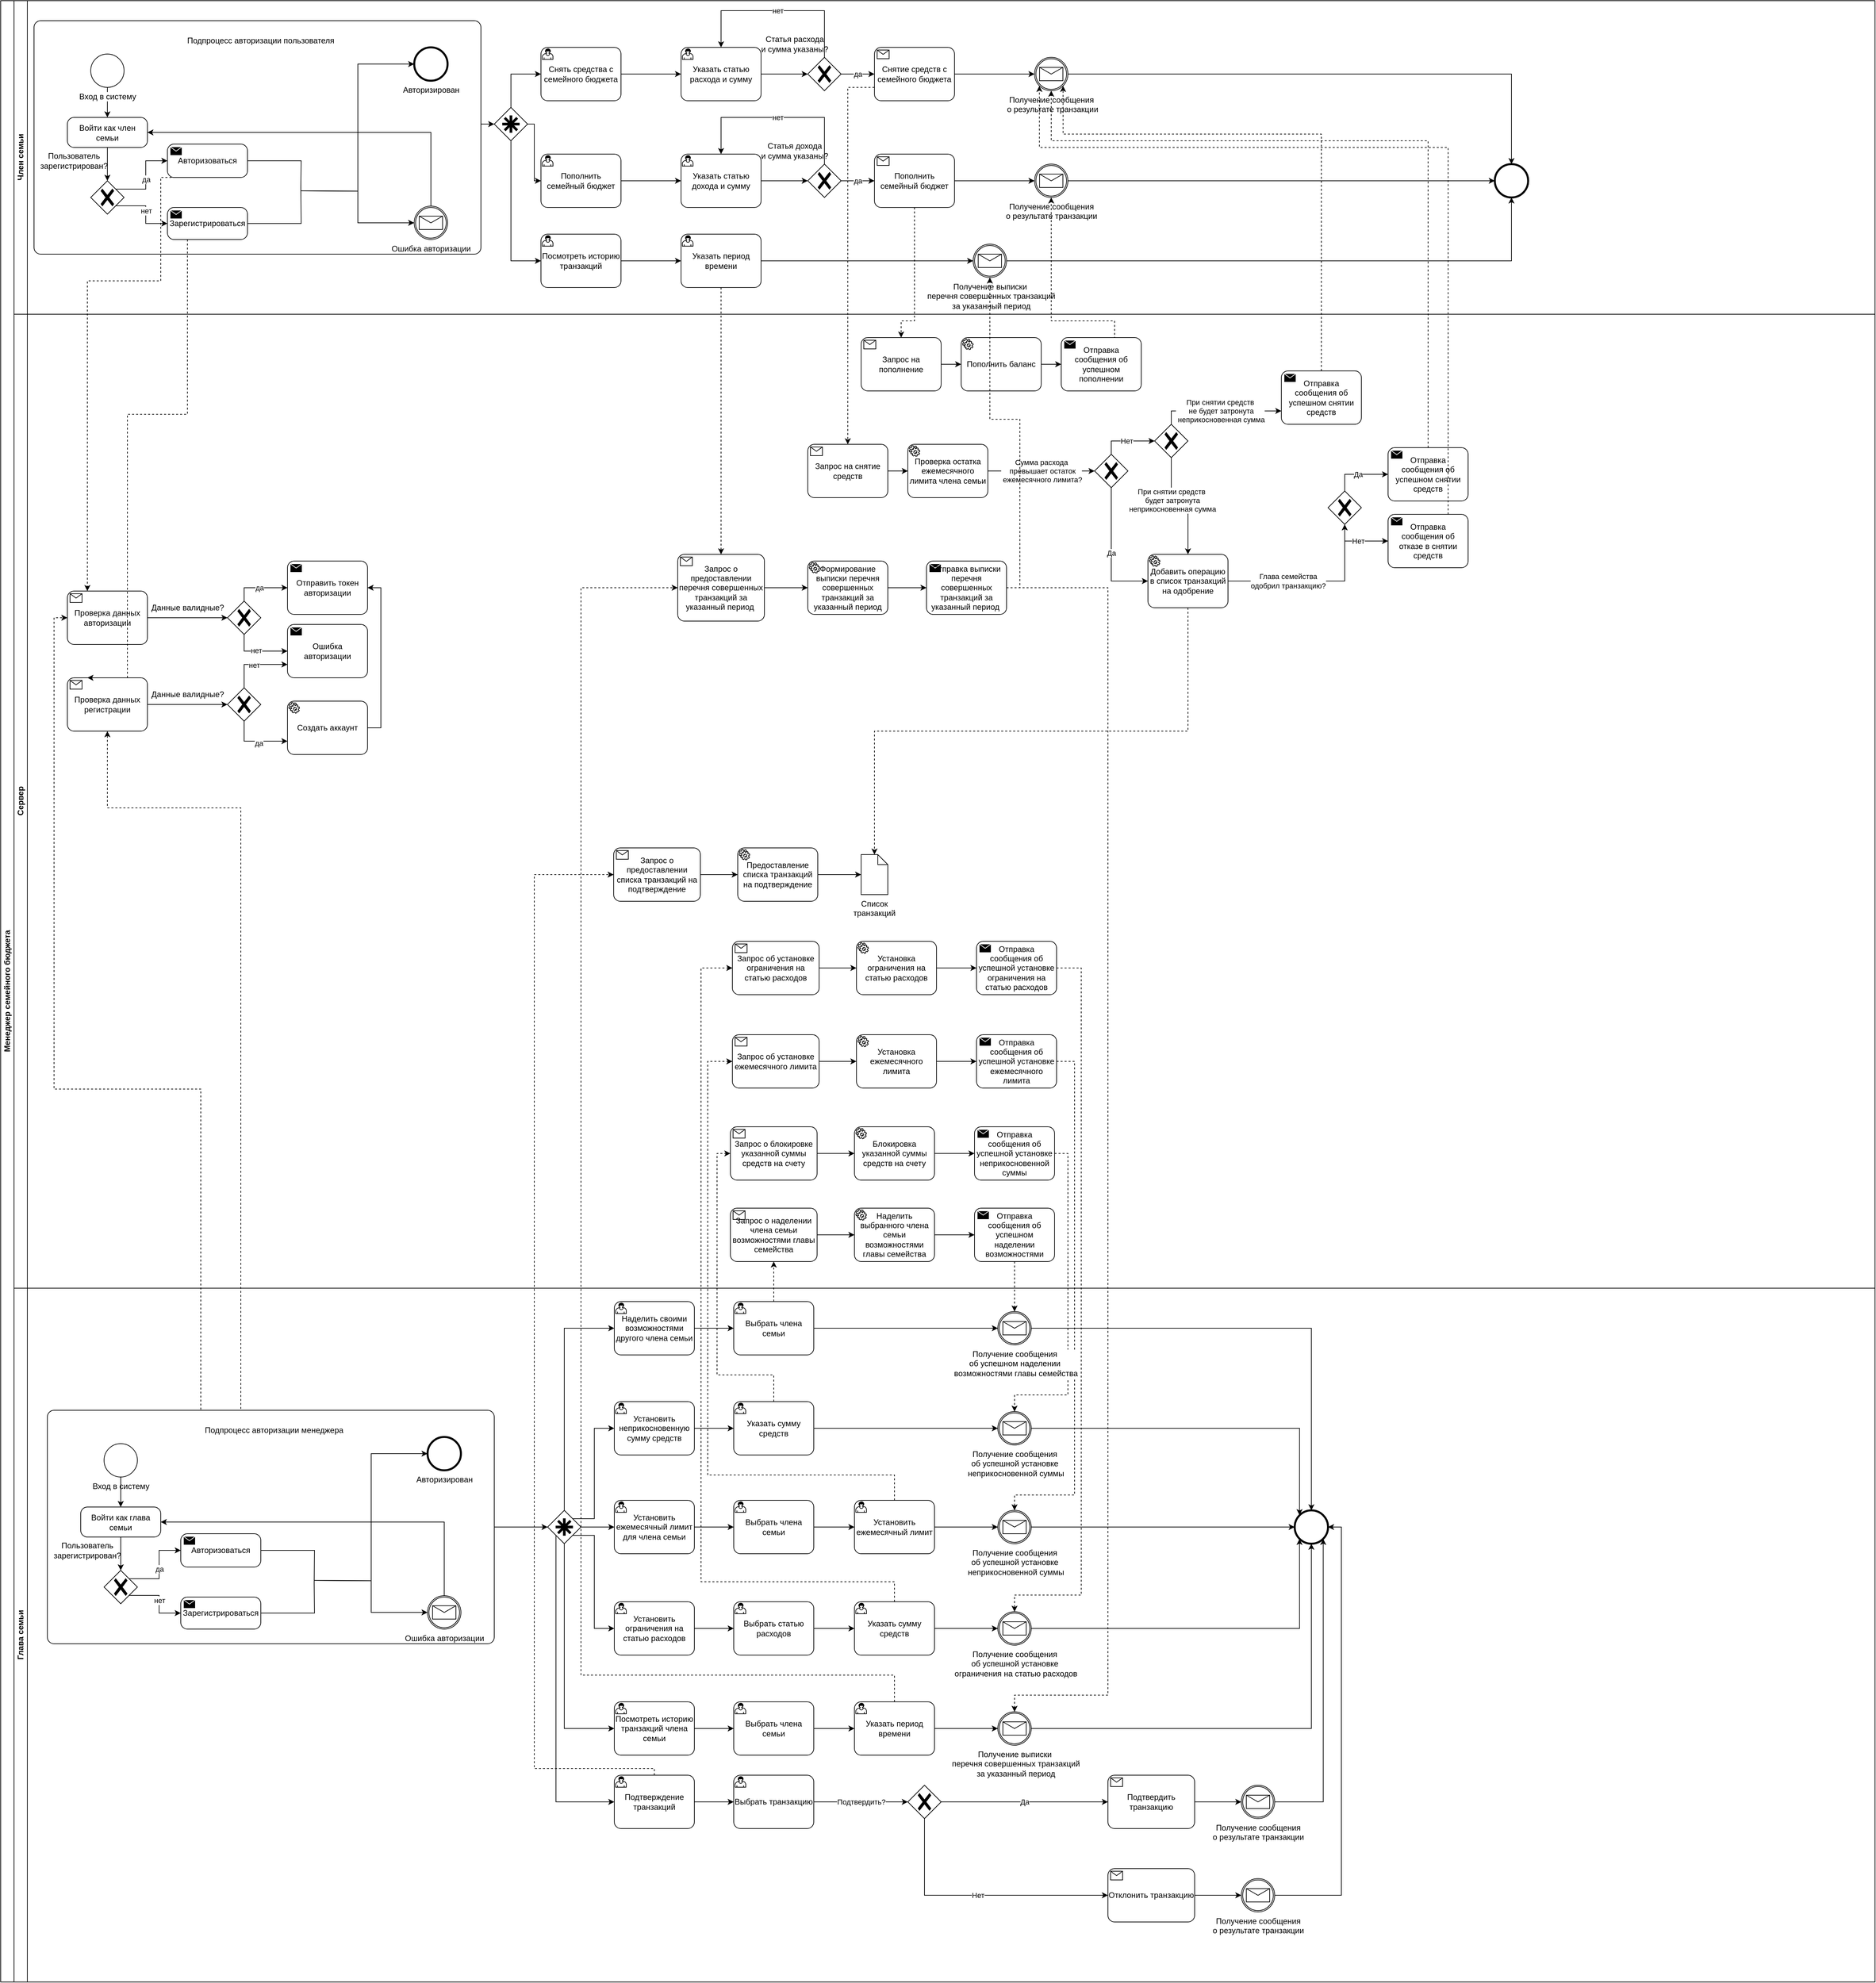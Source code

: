 <mxfile version="15.4.0" type="device"><diagram id="7n5jA6yIy270loiai7Ua" name="Page-1"><mxGraphModel dx="1022" dy="574" grid="1" gridSize="10" guides="1" tooltips="1" connect="1" arrows="1" fold="1" page="1" pageScale="1" pageWidth="827" pageHeight="1169" math="0" shadow="0"><root><mxCell id="0"/><mxCell id="1" parent="0"/><mxCell id="1y2a8vBK8Cv3-Ia9qeL4-1" value="Менеджер семейного бюджета" style="swimlane;html=1;childLayout=stackLayout;resizeParent=1;resizeParentMax=0;horizontal=0;startSize=20;horizontalStack=0;fillColor=#FFFFFF;" parent="1" vertex="1"><mxGeometry x="560" y="570" width="2810" height="2970" as="geometry"/></mxCell><mxCell id="1y2a8vBK8Cv3-Ia9qeL4-2" value="Член семьи" style="swimlane;html=1;startSize=20;horizontal=0;" parent="1y2a8vBK8Cv3-Ia9qeL4-1" vertex="1"><mxGeometry x="20" width="2790" height="470" as="geometry"/></mxCell><mxCell id="1y2a8vBK8Cv3-Ia9qeL4-3" style="edgeStyle=orthogonalEdgeStyle;rounded=0;orthogonalLoop=1;jettySize=auto;html=1;exitX=1;exitY=0.5;exitDx=0;exitDy=0;exitPerimeter=0;entryX=0;entryY=0.5;entryDx=0;entryDy=0;entryPerimeter=0;" parent="1y2a8vBK8Cv3-Ia9qeL4-2" source="Ypaarl6WcqVqrUhLTiO1-3" target="1y2a8vBK8Cv3-Ia9qeL4-23" edge="1"><mxGeometry relative="1" as="geometry"><Array as="points"><mxPoint x="780" y="185"/><mxPoint x="780" y="270"/></Array></mxGeometry></mxCell><mxCell id="1y2a8vBK8Cv3-Ia9qeL4-4" value="" style="points=[[0.25,0,0],[0.5,0,0],[0.75,0,0],[1,0.25,0],[1,0.5,0],[1,0.75,0],[0.75,1,0],[0.5,1,0],[0.25,1,0],[0,0.75,0],[0,0.5,0],[0,0.25,0]];shape=mxgraph.bpmn.task;whiteSpace=wrap;rectStyle=rounded;size=10;taskMarker=abstract;" parent="1y2a8vBK8Cv3-Ia9qeL4-2" vertex="1"><mxGeometry x="30" y="30" width="670" height="350" as="geometry"/></mxCell><mxCell id="1y2a8vBK8Cv3-Ia9qeL4-5" value="Подпроцесс авторизации пользователя" style="text;html=1;strokeColor=none;fillColor=none;align=center;verticalAlign=middle;whiteSpace=wrap;rounded=0;" parent="1y2a8vBK8Cv3-Ia9qeL4-2" vertex="1"><mxGeometry x="195" y="50" width="350" height="20" as="geometry"/></mxCell><mxCell id="1y2a8vBK8Cv3-Ia9qeL4-6" style="edgeStyle=orthogonalEdgeStyle;rounded=0;orthogonalLoop=1;jettySize=auto;html=1;exitX=0.5;exitY=1;exitDx=0;exitDy=0;exitPerimeter=0;entryX=0.5;entryY=0;entryDx=0;entryDy=0;entryPerimeter=0;" parent="1y2a8vBK8Cv3-Ia9qeL4-2" source="1y2a8vBK8Cv3-Ia9qeL4-7" target="1y2a8vBK8Cv3-Ia9qeL4-9" edge="1"><mxGeometry relative="1" as="geometry"/></mxCell><mxCell id="1y2a8vBK8Cv3-Ia9qeL4-7" value="Вход в систему" style="points=[[0.145,0.145,0],[0.5,0,0],[0.855,0.145,0],[1,0.5,0],[0.855,0.855,0],[0.5,1,0],[0.145,0.855,0],[0,0.5,0]];shape=mxgraph.bpmn.event;html=1;verticalLabelPosition=bottom;labelBackgroundColor=#ffffff;verticalAlign=top;align=center;perimeter=ellipsePerimeter;outlineConnect=0;aspect=fixed;outline=standard;symbol=general;" parent="1y2a8vBK8Cv3-Ia9qeL4-2" vertex="1"><mxGeometry x="115" y="80" width="50" height="50" as="geometry"/></mxCell><mxCell id="1y2a8vBK8Cv3-Ia9qeL4-8" style="edgeStyle=orthogonalEdgeStyle;rounded=0;orthogonalLoop=1;jettySize=auto;html=1;exitX=0.5;exitY=1;exitDx=0;exitDy=0;exitPerimeter=0;entryX=0.5;entryY=0;entryDx=0;entryDy=0;entryPerimeter=0;" parent="1y2a8vBK8Cv3-Ia9qeL4-2" source="1y2a8vBK8Cv3-Ia9qeL4-9" target="1y2a8vBK8Cv3-Ia9qeL4-12" edge="1"><mxGeometry relative="1" as="geometry"/></mxCell><mxCell id="1y2a8vBK8Cv3-Ia9qeL4-9" value="Войти как член семьи" style="points=[[0.25,0,0],[0.5,0,0],[0.75,0,0],[1,0.25,0],[1,0.5,0],[1,0.75,0],[0.75,1,0],[0.5,1,0],[0.25,1,0],[0,0.75,0],[0,0.5,0],[0,0.25,0]];shape=mxgraph.bpmn.task;whiteSpace=wrap;rectStyle=rounded;size=10;taskMarker=abstract;" parent="1y2a8vBK8Cv3-Ia9qeL4-2" vertex="1"><mxGeometry x="80" y="175" width="120" height="45" as="geometry"/></mxCell><mxCell id="1y2a8vBK8Cv3-Ia9qeL4-10" value="нет" style="edgeStyle=orthogonalEdgeStyle;rounded=0;orthogonalLoop=1;jettySize=auto;html=1;exitX=0.75;exitY=0.75;exitDx=0;exitDy=0;exitPerimeter=0;" parent="1y2a8vBK8Cv3-Ia9qeL4-2" source="1y2a8vBK8Cv3-Ia9qeL4-12" target="1y2a8vBK8Cv3-Ia9qeL4-15" edge="1"><mxGeometry relative="1" as="geometry"><mxPoint x="210" y="339.0" as="targetPoint"/></mxGeometry></mxCell><mxCell id="1y2a8vBK8Cv3-Ia9qeL4-11" value="да" style="edgeStyle=orthogonalEdgeStyle;rounded=0;orthogonalLoop=1;jettySize=auto;html=1;exitX=0.75;exitY=0.25;exitDx=0;exitDy=0;exitPerimeter=0;entryX=0;entryY=0.5;entryDx=0;entryDy=0;entryPerimeter=0;" parent="1y2a8vBK8Cv3-Ia9qeL4-2" source="1y2a8vBK8Cv3-Ia9qeL4-12" target="1y2a8vBK8Cv3-Ia9qeL4-13" edge="1"><mxGeometry relative="1" as="geometry"><mxPoint x="210" y="251" as="targetPoint"/></mxGeometry></mxCell><mxCell id="1y2a8vBK8Cv3-Ia9qeL4-12" value="" style="points=[[0.25,0.25,0],[0.5,0,0],[0.75,0.25,0],[1,0.5,0],[0.75,0.75,0],[0.5,1,0],[0.25,0.75,0],[0,0.5,0]];shape=mxgraph.bpmn.gateway2;html=1;verticalLabelPosition=bottom;labelBackgroundColor=#ffffff;verticalAlign=top;align=center;perimeter=rhombusPerimeter;outlineConnect=0;outline=none;symbol=none;gwType=exclusive;" parent="1y2a8vBK8Cv3-Ia9qeL4-2" vertex="1"><mxGeometry x="115" y="270" width="50" height="50" as="geometry"/></mxCell><mxCell id="1y2a8vBK8Cv3-Ia9qeL4-13" value="Авторизоваться" style="points=[[0.25,0,0],[0.5,0,0],[0.75,0,0],[1,0.25,0],[1,0.5,0],[1,0.75,0],[0.75,1,0],[0.5,1,0],[0.25,1,0],[0,0.75,0],[0,0.5,0],[0,0.25,0]];shape=mxgraph.bpmn.task;whiteSpace=wrap;rectStyle=rounded;size=10;taskMarker=send;" parent="1y2a8vBK8Cv3-Ia9qeL4-2" vertex="1"><mxGeometry x="230" y="215" width="120" height="50" as="geometry"/></mxCell><mxCell id="1y2a8vBK8Cv3-Ia9qeL4-14" style="edgeStyle=orthogonalEdgeStyle;rounded=0;orthogonalLoop=1;jettySize=auto;html=1;exitX=1;exitY=0.5;exitDx=0;exitDy=0;exitPerimeter=0;endArrow=none;endFill=0;" parent="1y2a8vBK8Cv3-Ia9qeL4-2" source="1y2a8vBK8Cv3-Ia9qeL4-15" edge="1"><mxGeometry relative="1" as="geometry"><mxPoint x="430" y="280" as="targetPoint"/></mxGeometry></mxCell><mxCell id="1y2a8vBK8Cv3-Ia9qeL4-15" value="Зарегистрироваться" style="points=[[0.25,0,0],[0.5,0,0],[0.75,0,0],[1,0.25,0],[1,0.5,0],[1,0.75,0],[0.75,1,0],[0.5,1,0],[0.25,1,0],[0,0.75,0],[0,0.5,0],[0,0.25,0]];shape=mxgraph.bpmn.task;whiteSpace=wrap;rectStyle=rounded;size=10;taskMarker=send;" parent="1y2a8vBK8Cv3-Ia9qeL4-2" vertex="1"><mxGeometry x="230" y="310" width="120" height="48" as="geometry"/></mxCell><mxCell id="1y2a8vBK8Cv3-Ia9qeL4-16" value="Пользователь зарегистрирован?" style="text;html=1;strokeColor=none;fillColor=none;align=center;verticalAlign=middle;whiteSpace=wrap;rounded=0;" parent="1y2a8vBK8Cv3-Ia9qeL4-2" vertex="1"><mxGeometry x="30" y="220" width="120" height="40" as="geometry"/></mxCell><mxCell id="1y2a8vBK8Cv3-Ia9qeL4-17" style="edgeStyle=orthogonalEdgeStyle;rounded=0;orthogonalLoop=1;jettySize=auto;html=1;exitX=1;exitY=0.5;exitDx=0;exitDy=0;exitPerimeter=0;entryX=0;entryY=0.5;entryDx=0;entryDy=0;entryPerimeter=0;" parent="1y2a8vBK8Cv3-Ia9qeL4-2" target="1y2a8vBK8Cv3-Ia9qeL4-20" edge="1"><mxGeometry relative="1" as="geometry"><mxPoint x="430" y="285" as="sourcePoint"/></mxGeometry></mxCell><mxCell id="1y2a8vBK8Cv3-Ia9qeL4-18" style="edgeStyle=orthogonalEdgeStyle;rounded=0;orthogonalLoop=1;jettySize=auto;html=1;exitX=1;exitY=0.5;exitDx=0;exitDy=0;exitPerimeter=0;entryX=0;entryY=0.5;entryDx=0;entryDy=0;entryPerimeter=0;" parent="1y2a8vBK8Cv3-Ia9qeL4-2" target="1y2a8vBK8Cv3-Ia9qeL4-21" edge="1"><mxGeometry relative="1" as="geometry"><mxPoint x="430" y="285" as="sourcePoint"/></mxGeometry></mxCell><mxCell id="1y2a8vBK8Cv3-Ia9qeL4-19" style="edgeStyle=orthogonalEdgeStyle;rounded=0;orthogonalLoop=1;jettySize=auto;html=1;exitX=0.5;exitY=0;exitDx=0;exitDy=0;exitPerimeter=0;entryX=1;entryY=0.5;entryDx=0;entryDy=0;entryPerimeter=0;" parent="1y2a8vBK8Cv3-Ia9qeL4-2" source="1y2a8vBK8Cv3-Ia9qeL4-20" target="1y2a8vBK8Cv3-Ia9qeL4-9" edge="1"><mxGeometry relative="1" as="geometry"/></mxCell><mxCell id="1y2a8vBK8Cv3-Ia9qeL4-20" value="Ошибка авторизации" style="points=[[0.145,0.145,0],[0.5,0,0],[0.855,0.145,0],[1,0.5,0],[0.855,0.855,0],[0.5,1,0],[0.145,0.855,0],[0,0.5,0]];shape=mxgraph.bpmn.event;html=1;verticalLabelPosition=bottom;labelBackgroundColor=#ffffff;verticalAlign=top;align=center;perimeter=ellipsePerimeter;outlineConnect=0;aspect=fixed;outline=boundInt;symbol=message;" parent="1y2a8vBK8Cv3-Ia9qeL4-2" vertex="1"><mxGeometry x="600" y="308" width="50" height="50" as="geometry"/></mxCell><mxCell id="1y2a8vBK8Cv3-Ia9qeL4-21" value="Авторизирован" style="points=[[0.145,0.145,0],[0.5,0,0],[0.855,0.145,0],[1,0.5,0],[0.855,0.855,0],[0.5,1,0],[0.145,0.855,0],[0,0.5,0]];shape=mxgraph.bpmn.event;html=1;verticalLabelPosition=bottom;labelBackgroundColor=#ffffff;verticalAlign=top;align=center;perimeter=ellipsePerimeter;outlineConnect=0;aspect=fixed;outline=end;symbol=terminate2;" parent="1y2a8vBK8Cv3-Ia9qeL4-2" vertex="1"><mxGeometry x="600" y="70" width="50" height="50" as="geometry"/></mxCell><mxCell id="1y2a8vBK8Cv3-Ia9qeL4-23" value="Пополнить семейный бюджет" style="points=[[0.25,0,0],[0.5,0,0],[0.75,0,0],[1,0.25,0],[1,0.5,0],[1,0.75,0],[0.75,1,0],[0.5,1,0],[0.25,1,0],[0,0.75,0],[0,0.5,0],[0,0.25,0]];shape=mxgraph.bpmn.task;whiteSpace=wrap;rectStyle=rounded;size=10;taskMarker=user;" parent="1y2a8vBK8Cv3-Ia9qeL4-2" vertex="1"><mxGeometry x="790" y="230" width="120" height="80" as="geometry"/></mxCell><mxCell id="1y2a8vBK8Cv3-Ia9qeL4-24" style="edgeStyle=orthogonalEdgeStyle;rounded=0;orthogonalLoop=1;jettySize=auto;html=1;exitX=1;exitY=0.5;exitDx=0;exitDy=0;exitPerimeter=0;entryX=0;entryY=0.5;entryDx=0;entryDy=0;entryPerimeter=0;" parent="1y2a8vBK8Cv3-Ia9qeL4-2" source="1y2a8vBK8Cv3-Ia9qeL4-23" target="1y2a8vBK8Cv3-Ia9qeL4-27" edge="1"><mxGeometry relative="1" as="geometry"><mxPoint x="1020" y="245" as="sourcePoint"/></mxGeometry></mxCell><mxCell id="1y2a8vBK8Cv3-Ia9qeL4-26" style="edgeStyle=orthogonalEdgeStyle;rounded=0;orthogonalLoop=1;jettySize=auto;html=1;exitX=1;exitY=0.5;exitDx=0;exitDy=0;exitPerimeter=0;" parent="1y2a8vBK8Cv3-Ia9qeL4-2" source="1y2a8vBK8Cv3-Ia9qeL4-27" target="1y2a8vBK8Cv3-Ia9qeL4-31" edge="1"><mxGeometry relative="1" as="geometry"/></mxCell><mxCell id="1y2a8vBK8Cv3-Ia9qeL4-27" value="Указать статью дохода и сумму" style="points=[[0.25,0,0],[0.5,0,0],[0.75,0,0],[1,0.25,0],[1,0.5,0],[1,0.75,0],[0.75,1,0],[0.5,1,0],[0.25,1,0],[0,0.75,0],[0,0.5,0],[0,0.25,0]];shape=mxgraph.bpmn.task;whiteSpace=wrap;rectStyle=rounded;size=10;taskMarker=user;" parent="1y2a8vBK8Cv3-Ia9qeL4-2" vertex="1"><mxGeometry x="1000" y="230" width="120" height="80" as="geometry"/></mxCell><mxCell id="1y2a8vBK8Cv3-Ia9qeL4-28" style="edgeStyle=orthogonalEdgeStyle;rounded=0;orthogonalLoop=1;jettySize=auto;html=1;entryX=0;entryY=0.5;entryDx=0;entryDy=0;entryPerimeter=0;" parent="1y2a8vBK8Cv3-Ia9qeL4-2" source="1y2a8vBK8Cv3-Ia9qeL4-41" target="Ypaarl6WcqVqrUhLTiO1-5" edge="1"><mxGeometry relative="1" as="geometry"><mxPoint x="1610" y="360" as="sourcePoint"/><mxPoint x="1530" y="360" as="targetPoint"/></mxGeometry></mxCell><mxCell id="1y2a8vBK8Cv3-Ia9qeL4-29" value="да" style="edgeStyle=orthogonalEdgeStyle;rounded=0;orthogonalLoop=1;jettySize=auto;html=1;exitX=1;exitY=0.5;exitDx=0;exitDy=0;exitPerimeter=0;entryX=0;entryY=0.5;entryDx=0;entryDy=0;entryPerimeter=0;" parent="1y2a8vBK8Cv3-Ia9qeL4-2" source="1y2a8vBK8Cv3-Ia9qeL4-31" target="1y2a8vBK8Cv3-Ia9qeL4-41" edge="1"><mxGeometry relative="1" as="geometry"><mxPoint x="1490" y="362.5" as="targetPoint"/><Array as="points"/></mxGeometry></mxCell><mxCell id="1y2a8vBK8Cv3-Ia9qeL4-30" value="нет" style="edgeStyle=orthogonalEdgeStyle;rounded=0;orthogonalLoop=1;jettySize=auto;html=1;exitX=0.5;exitY=0;exitDx=0;exitDy=0;exitPerimeter=0;entryX=0.5;entryY=0;entryDx=0;entryDy=0;entryPerimeter=0;" parent="1y2a8vBK8Cv3-Ia9qeL4-2" source="1y2a8vBK8Cv3-Ia9qeL4-31" target="1y2a8vBK8Cv3-Ia9qeL4-27" edge="1"><mxGeometry relative="1" as="geometry"><mxPoint x="1050" y="115" as="targetPoint"/><Array as="points"><mxPoint x="1215" y="175"/><mxPoint x="1060" y="175"/></Array></mxGeometry></mxCell><mxCell id="1y2a8vBK8Cv3-Ia9qeL4-31" value="" style="points=[[0.25,0.25,0],[0.5,0,0],[0.75,0.25,0],[1,0.5,0],[0.75,0.75,0],[0.5,1,0],[0.25,0.75,0],[0,0.5,0]];shape=mxgraph.bpmn.gateway2;html=1;verticalLabelPosition=bottom;labelBackgroundColor=#ffffff;verticalAlign=top;align=center;perimeter=rhombusPerimeter;outlineConnect=0;outline=none;symbol=none;gwType=exclusive;" parent="1y2a8vBK8Cv3-Ia9qeL4-2" vertex="1"><mxGeometry x="1190" y="245" width="50" height="50" as="geometry"/></mxCell><mxCell id="1y2a8vBK8Cv3-Ia9qeL4-32" value="Статья дохода &lt;br&gt;и сумма указаны?" style="text;html=1;align=center;verticalAlign=middle;resizable=0;points=[];autosize=1;strokeColor=none;fillColor=none;" parent="1y2a8vBK8Cv3-Ia9qeL4-2" vertex="1"><mxGeometry x="1110" y="210" width="120" height="30" as="geometry"/></mxCell><mxCell id="1y2a8vBK8Cv3-Ia9qeL4-41" value="Пополнить семейный бюджет" style="points=[[0.25,0,0],[0.5,0,0],[0.75,0,0],[1,0.25,0],[1,0.5,0],[1,0.75,0],[0.75,1,0],[0.5,1,0],[0.25,1,0],[0,0.75,0],[0,0.5,0],[0,0.25,0]];shape=mxgraph.bpmn.task;whiteSpace=wrap;rectStyle=rounded;size=10;taskMarker=receive;" parent="1y2a8vBK8Cv3-Ia9qeL4-2" vertex="1"><mxGeometry x="1290" y="230" width="120" height="80" as="geometry"/></mxCell><mxCell id="Ypaarl6WcqVqrUhLTiO1-3" value="" style="points=[[0.25,0.25,0],[0.5,0,0],[0.75,0.25,0],[1,0.5,0],[0.75,0.75,0],[0.5,1,0],[0.25,0.75,0],[0,0.5,0]];shape=mxgraph.bpmn.gateway2;html=1;verticalLabelPosition=bottom;labelBackgroundColor=#ffffff;verticalAlign=top;align=center;perimeter=rhombusPerimeter;outlineConnect=0;outline=none;symbol=none;gwType=complex;" parent="1y2a8vBK8Cv3-Ia9qeL4-2" vertex="1"><mxGeometry x="720" y="160" width="50" height="50" as="geometry"/></mxCell><mxCell id="Ypaarl6WcqVqrUhLTiO1-4" value="" style="endArrow=classic;html=1;rounded=0;entryX=0;entryY=0.5;entryDx=0;entryDy=0;entryPerimeter=0;" parent="1y2a8vBK8Cv3-Ia9qeL4-2" target="Ypaarl6WcqVqrUhLTiO1-3" edge="1"><mxGeometry width="50" height="50" relative="1" as="geometry"><mxPoint x="700" y="185" as="sourcePoint"/><mxPoint x="870" y="220" as="targetPoint"/></mxGeometry></mxCell><mxCell id="Ypaarl6WcqVqrUhLTiO1-118" style="edgeStyle=orthogonalEdgeStyle;rounded=0;orthogonalLoop=1;jettySize=auto;html=1;entryX=0;entryY=0.5;entryDx=0;entryDy=0;entryPerimeter=0;" parent="1y2a8vBK8Cv3-Ia9qeL4-2" source="Ypaarl6WcqVqrUhLTiO1-5" target="Ypaarl6WcqVqrUhLTiO1-116" edge="1"><mxGeometry relative="1" as="geometry"/></mxCell><mxCell id="Ypaarl6WcqVqrUhLTiO1-5" value="Получение сообщения&lt;br&gt;о результате транзакции" style="points=[[0.145,0.145,0],[0.5,0,0],[0.855,0.145,0],[1,0.5,0],[0.855,0.855,0],[0.5,1,0],[0.145,0.855,0],[0,0.5,0]];shape=mxgraph.bpmn.event;html=1;verticalLabelPosition=bottom;labelBackgroundColor=#ffffff;verticalAlign=top;align=center;perimeter=ellipsePerimeter;outlineConnect=0;aspect=fixed;outline=boundInt;symbol=message;" parent="1y2a8vBK8Cv3-Ia9qeL4-2" vertex="1"><mxGeometry x="1530" y="245" width="50" height="50" as="geometry"/></mxCell><mxCell id="Ypaarl6WcqVqrUhLTiO1-8" value="Снять средства с семейного бюджета" style="points=[[0.25,0,0],[0.5,0,0],[0.75,0,0],[1,0.25,0],[1,0.5,0],[1,0.75,0],[0.75,1,0],[0.5,1,0],[0.25,1,0],[0,0.75,0],[0,0.5,0],[0,0.25,0]];shape=mxgraph.bpmn.task;whiteSpace=wrap;rectStyle=rounded;size=10;taskMarker=user;" parent="1y2a8vBK8Cv3-Ia9qeL4-2" vertex="1"><mxGeometry x="790" y="70" width="120" height="80" as="geometry"/></mxCell><mxCell id="Ypaarl6WcqVqrUhLTiO1-62" value="Указать статью расхода и сумму" style="points=[[0.25,0,0],[0.5,0,0],[0.75,0,0],[1,0.25,0],[1,0.5,0],[1,0.75,0],[0.75,1,0],[0.5,1,0],[0.25,1,0],[0,0.75,0],[0,0.5,0],[0,0.25,0]];shape=mxgraph.bpmn.task;whiteSpace=wrap;rectStyle=rounded;size=10;taskMarker=user;" parent="1y2a8vBK8Cv3-Ia9qeL4-2" vertex="1"><mxGeometry x="1000" y="70" width="120" height="80" as="geometry"/></mxCell><mxCell id="Ypaarl6WcqVqrUhLTiO1-65" value="нет" style="edgeStyle=orthogonalEdgeStyle;rounded=0;orthogonalLoop=1;jettySize=auto;html=1;exitX=0.5;exitY=0;exitDx=0;exitDy=0;exitPerimeter=0;entryX=0.5;entryY=0;entryDx=0;entryDy=0;entryPerimeter=0;" parent="1y2a8vBK8Cv3-Ia9qeL4-2" source="Ypaarl6WcqVqrUhLTiO1-66" target="Ypaarl6WcqVqrUhLTiO1-62" edge="1"><mxGeometry relative="1" as="geometry"><mxPoint x="470" y="-615" as="targetPoint"/><Array as="points"><mxPoint x="1215" y="15"/><mxPoint x="1060" y="15"/></Array></mxGeometry></mxCell><mxCell id="Ypaarl6WcqVqrUhLTiO1-66" value="" style="points=[[0.25,0.25,0],[0.5,0,0],[0.75,0.25,0],[1,0.5,0],[0.75,0.75,0],[0.5,1,0],[0.25,0.75,0],[0,0.5,0]];shape=mxgraph.bpmn.gateway2;html=1;verticalLabelPosition=bottom;labelBackgroundColor=#ffffff;verticalAlign=top;align=center;perimeter=rhombusPerimeter;outlineConnect=0;outline=none;symbol=none;gwType=exclusive;" parent="1y2a8vBK8Cv3-Ia9qeL4-2" vertex="1"><mxGeometry x="1190" y="85" width="50" height="50" as="geometry"/></mxCell><mxCell id="Ypaarl6WcqVqrUhLTiO1-61" style="edgeStyle=orthogonalEdgeStyle;rounded=0;orthogonalLoop=1;jettySize=auto;html=1;exitX=1;exitY=0.5;exitDx=0;exitDy=0;exitPerimeter=0;" parent="1y2a8vBK8Cv3-Ia9qeL4-2" source="Ypaarl6WcqVqrUhLTiO1-62" target="Ypaarl6WcqVqrUhLTiO1-66" edge="1"><mxGeometry relative="1" as="geometry"/></mxCell><mxCell id="Ypaarl6WcqVqrUhLTiO1-67" value="Статья расхода &lt;br&gt;и сумма указаны?" style="text;html=1;align=center;verticalAlign=middle;resizable=0;points=[];autosize=1;strokeColor=none;fillColor=none;" parent="1y2a8vBK8Cv3-Ia9qeL4-2" vertex="1"><mxGeometry x="1110" y="50" width="120" height="30" as="geometry"/></mxCell><mxCell id="Ypaarl6WcqVqrUhLTiO1-68" value="Снятие средств с семейного бюджета" style="points=[[0.25,0,0],[0.5,0,0],[0.75,0,0],[1,0.25,0],[1,0.5,0],[1,0.75,0],[0.75,1,0],[0.5,1,0],[0.25,1,0],[0,0.75,0],[0,0.5,0],[0,0.25,0]];shape=mxgraph.bpmn.task;whiteSpace=wrap;rectStyle=rounded;size=10;taskMarker=receive;" parent="1y2a8vBK8Cv3-Ia9qeL4-2" vertex="1"><mxGeometry x="1290" y="70" width="120" height="80" as="geometry"/></mxCell><mxCell id="Ypaarl6WcqVqrUhLTiO1-64" value="да" style="edgeStyle=orthogonalEdgeStyle;rounded=0;orthogonalLoop=1;jettySize=auto;html=1;exitX=1;exitY=0.5;exitDx=0;exitDy=0;exitPerimeter=0;entryX=0;entryY=0.5;entryDx=0;entryDy=0;entryPerimeter=0;" parent="1y2a8vBK8Cv3-Ia9qeL4-2" source="Ypaarl6WcqVqrUhLTiO1-66" target="Ypaarl6WcqVqrUhLTiO1-68" edge="1"><mxGeometry relative="1" as="geometry"><mxPoint x="910" y="-367.5" as="targetPoint"/><Array as="points"/></mxGeometry></mxCell><mxCell id="Ypaarl6WcqVqrUhLTiO1-119" style="edgeStyle=orthogonalEdgeStyle;rounded=0;orthogonalLoop=1;jettySize=auto;html=1;entryX=0.5;entryY=0;entryDx=0;entryDy=0;entryPerimeter=0;" parent="1y2a8vBK8Cv3-Ia9qeL4-2" source="Ypaarl6WcqVqrUhLTiO1-69" target="Ypaarl6WcqVqrUhLTiO1-116" edge="1"><mxGeometry relative="1" as="geometry"/></mxCell><mxCell id="Ypaarl6WcqVqrUhLTiO1-69" value="Получение сообщения&lt;br&gt;&amp;nbsp;о результате транзакции" style="points=[[0.145,0.145,0],[0.5,0,0],[0.855,0.145,0],[1,0.5,0],[0.855,0.855,0],[0.5,1,0],[0.145,0.855,0],[0,0.5,0]];shape=mxgraph.bpmn.event;html=1;verticalLabelPosition=bottom;labelBackgroundColor=#ffffff;verticalAlign=top;align=center;perimeter=ellipsePerimeter;outlineConnect=0;aspect=fixed;outline=boundInt;symbol=message;" parent="1y2a8vBK8Cv3-Ia9qeL4-2" vertex="1"><mxGeometry x="1530" y="85" width="50" height="50" as="geometry"/></mxCell><mxCell id="Ypaarl6WcqVqrUhLTiO1-63" style="edgeStyle=orthogonalEdgeStyle;rounded=0;orthogonalLoop=1;jettySize=auto;html=1;entryX=0;entryY=0.5;entryDx=0;entryDy=0;entryPerimeter=0;" parent="1y2a8vBK8Cv3-Ia9qeL4-2" source="Ypaarl6WcqVqrUhLTiO1-68" target="Ypaarl6WcqVqrUhLTiO1-69" edge="1"><mxGeometry relative="1" as="geometry"><mxPoint x="1030" y="-370" as="sourcePoint"/><mxPoint x="950" y="-370" as="targetPoint"/></mxGeometry></mxCell><mxCell id="Ypaarl6WcqVqrUhLTiO1-70" value="" style="endArrow=classic;html=1;rounded=0;entryX=0;entryY=0.5;entryDx=0;entryDy=0;entryPerimeter=0;exitX=0.5;exitY=0;exitDx=0;exitDy=0;exitPerimeter=0;" parent="1y2a8vBK8Cv3-Ia9qeL4-2" source="Ypaarl6WcqVqrUhLTiO1-3" target="Ypaarl6WcqVqrUhLTiO1-8" edge="1"><mxGeometry width="50" height="50" relative="1" as="geometry"><mxPoint x="710" y="230" as="sourcePoint"/><mxPoint x="760" y="180" as="targetPoint"/><Array as="points"><mxPoint x="745" y="110"/></Array></mxGeometry></mxCell><mxCell id="Ypaarl6WcqVqrUhLTiO1-71" style="edgeStyle=orthogonalEdgeStyle;rounded=0;orthogonalLoop=1;jettySize=auto;html=1;exitX=1;exitY=0.5;exitDx=0;exitDy=0;exitPerimeter=0;entryX=0;entryY=0.5;entryDx=0;entryDy=0;entryPerimeter=0;" parent="1y2a8vBK8Cv3-Ia9qeL4-2" source="Ypaarl6WcqVqrUhLTiO1-8" target="Ypaarl6WcqVqrUhLTiO1-62" edge="1"><mxGeometry relative="1" as="geometry"><mxPoint x="910" y="109.58" as="sourcePoint"/><mxPoint x="970" y="150" as="targetPoint"/></mxGeometry></mxCell><mxCell id="Ypaarl6WcqVqrUhLTiO1-97" value="" style="edgeStyle=orthogonalEdgeStyle;rounded=0;orthogonalLoop=1;jettySize=auto;html=1;entryX=0;entryY=0.5;entryDx=0;entryDy=0;entryPerimeter=0;exitX=0.5;exitY=1;exitDx=0;exitDy=0;exitPerimeter=0;" parent="1y2a8vBK8Cv3-Ia9qeL4-2" source="Ypaarl6WcqVqrUhLTiO1-3" target="Ypaarl6WcqVqrUhLTiO1-95" edge="1"><mxGeometry relative="1" as="geometry"><mxPoint x="745" y="205" as="targetPoint"/></mxGeometry></mxCell><mxCell id="Ypaarl6WcqVqrUhLTiO1-103" value="" style="edgeStyle=orthogonalEdgeStyle;rounded=0;orthogonalLoop=1;jettySize=auto;html=1;" parent="1y2a8vBK8Cv3-Ia9qeL4-2" source="Ypaarl6WcqVqrUhLTiO1-95" target="Ypaarl6WcqVqrUhLTiO1-102" edge="1"><mxGeometry relative="1" as="geometry"/></mxCell><mxCell id="Ypaarl6WcqVqrUhLTiO1-95" value="Посмотреть историю транзакций" style="points=[[0.25,0,0],[0.5,0,0],[0.75,0,0],[1,0.25,0],[1,0.5,0],[1,0.75,0],[0.75,1,0],[0.5,1,0],[0.25,1,0],[0,0.75,0],[0,0.5,0],[0,0.25,0]];shape=mxgraph.bpmn.task;whiteSpace=wrap;rectStyle=rounded;size=10;taskMarker=user;" parent="1y2a8vBK8Cv3-Ia9qeL4-2" vertex="1"><mxGeometry x="790" y="350" width="120" height="80" as="geometry"/></mxCell><mxCell id="Ypaarl6WcqVqrUhLTiO1-114" style="edgeStyle=orthogonalEdgeStyle;rounded=0;orthogonalLoop=1;jettySize=auto;html=1;entryX=0;entryY=0.5;entryDx=0;entryDy=0;entryPerimeter=0;" parent="1y2a8vBK8Cv3-Ia9qeL4-2" source="Ypaarl6WcqVqrUhLTiO1-102" target="Ypaarl6WcqVqrUhLTiO1-113" edge="1"><mxGeometry relative="1" as="geometry"/></mxCell><mxCell id="Ypaarl6WcqVqrUhLTiO1-102" value="Указать период времени" style="points=[[0.25,0,0],[0.5,0,0],[0.75,0,0],[1,0.25,0],[1,0.5,0],[1,0.75,0],[0.75,1,0],[0.5,1,0],[0.25,1,0],[0,0.75,0],[0,0.5,0],[0,0.25,0]];shape=mxgraph.bpmn.task;whiteSpace=wrap;rectStyle=rounded;size=10;taskMarker=user;" parent="1y2a8vBK8Cv3-Ia9qeL4-2" vertex="1"><mxGeometry x="1000" y="350" width="120" height="80" as="geometry"/></mxCell><mxCell id="Ypaarl6WcqVqrUhLTiO1-117" style="edgeStyle=orthogonalEdgeStyle;rounded=0;orthogonalLoop=1;jettySize=auto;html=1;" parent="1y2a8vBK8Cv3-Ia9qeL4-2" source="Ypaarl6WcqVqrUhLTiO1-113" target="Ypaarl6WcqVqrUhLTiO1-116" edge="1"><mxGeometry relative="1" as="geometry"/></mxCell><mxCell id="Ypaarl6WcqVqrUhLTiO1-113" value="Получение выписки&lt;br&gt;&amp;nbsp;перечня совершенных транзакций&lt;br&gt;&amp;nbsp;за указанный период" style="points=[[0.145,0.145,0],[0.5,0,0],[0.855,0.145,0],[1,0.5,0],[0.855,0.855,0],[0.5,1,0],[0.145,0.855,0],[0,0.5,0]];shape=mxgraph.bpmn.event;html=1;verticalLabelPosition=bottom;labelBackgroundColor=#ffffff;verticalAlign=top;align=center;perimeter=ellipsePerimeter;outlineConnect=0;aspect=fixed;outline=boundInt;symbol=message;" parent="1y2a8vBK8Cv3-Ia9qeL4-2" vertex="1"><mxGeometry x="1438" y="365" width="50" height="50" as="geometry"/></mxCell><mxCell id="Ypaarl6WcqVqrUhLTiO1-116" value="&lt;br&gt;" style="points=[[0.145,0.145,0],[0.5,0,0],[0.855,0.145,0],[1,0.5,0],[0.855,0.855,0],[0.5,1,0],[0.145,0.855,0],[0,0.5,0]];shape=mxgraph.bpmn.event;html=1;verticalLabelPosition=bottom;labelBackgroundColor=#ffffff;verticalAlign=top;align=center;perimeter=ellipsePerimeter;outlineConnect=0;aspect=fixed;outline=end;symbol=terminate2;" parent="1y2a8vBK8Cv3-Ia9qeL4-2" vertex="1"><mxGeometry x="2220" y="245" width="50" height="50" as="geometry"/></mxCell><mxCell id="1y2a8vBK8Cv3-Ia9qeL4-49" value="Сервер" style="swimlane;html=1;startSize=20;horizontal=0;" parent="1y2a8vBK8Cv3-Ia9qeL4-1" vertex="1"><mxGeometry x="20" y="470" width="2790" height="1460" as="geometry"/></mxCell><mxCell id="1y2a8vBK8Cv3-Ia9qeL4-50" style="edgeStyle=orthogonalEdgeStyle;rounded=0;orthogonalLoop=1;jettySize=auto;html=1;exitX=1;exitY=0.5;exitDx=0;exitDy=0;exitPerimeter=0;entryX=0;entryY=0.5;entryDx=0;entryDy=0;entryPerimeter=0;" parent="1y2a8vBK8Cv3-Ia9qeL4-49" source="1y2a8vBK8Cv3-Ia9qeL4-51" target="1y2a8vBK8Cv3-Ia9qeL4-57" edge="1"><mxGeometry relative="1" as="geometry"/></mxCell><mxCell id="1y2a8vBK8Cv3-Ia9qeL4-51" value="Проверка данных авторизации" style="points=[[0.25,0,0],[0.5,0,0],[0.75,0,0],[1,0.25,0],[1,0.5,0],[1,0.75,0],[0.75,1,0],[0.5,1,0],[0.25,1,0],[0,0.75,0],[0,0.5,0],[0,0.25,0]];shape=mxgraph.bpmn.task;whiteSpace=wrap;rectStyle=rounded;size=10;taskMarker=receive;" parent="1y2a8vBK8Cv3-Ia9qeL4-49" vertex="1"><mxGeometry x="80" y="415" width="120" height="80" as="geometry"/></mxCell><mxCell id="1y2a8vBK8Cv3-Ia9qeL4-52" style="edgeStyle=orthogonalEdgeStyle;rounded=0;orthogonalLoop=1;jettySize=auto;html=1;exitX=1;exitY=0.5;exitDx=0;exitDy=0;exitPerimeter=0;entryX=0;entryY=0.5;entryDx=0;entryDy=0;entryPerimeter=0;" parent="1y2a8vBK8Cv3-Ia9qeL4-49" source="1y2a8vBK8Cv3-Ia9qeL4-53" target="1y2a8vBK8Cv3-Ia9qeL4-65" edge="1"><mxGeometry relative="1" as="geometry"/></mxCell><mxCell id="1y2a8vBK8Cv3-Ia9qeL4-53" value="Проверка данных регистрации" style="points=[[0.25,0,0],[0.5,0,0],[0.75,0,0],[1,0.25,0],[1,0.5,0],[1,0.75,0],[0.75,1,0],[0.5,1,0],[0.25,1,0],[0,0.75,0],[0,0.5,0],[0,0.25,0]];shape=mxgraph.bpmn.task;whiteSpace=wrap;rectStyle=rounded;size=10;taskMarker=receive;" parent="1y2a8vBK8Cv3-Ia9qeL4-49" vertex="1"><mxGeometry x="80" y="545" width="120" height="80" as="geometry"/></mxCell><mxCell id="1y2a8vBK8Cv3-Ia9qeL4-54" value="да" style="edgeStyle=orthogonalEdgeStyle;rounded=0;orthogonalLoop=1;jettySize=auto;html=1;exitX=0.5;exitY=0;exitDx=0;exitDy=0;exitPerimeter=0;entryX=0;entryY=0.5;entryDx=0;entryDy=0;entryPerimeter=0;" parent="1y2a8vBK8Cv3-Ia9qeL4-49" source="1y2a8vBK8Cv3-Ia9qeL4-57" target="1y2a8vBK8Cv3-Ia9qeL4-59" edge="1"><mxGeometry relative="1" as="geometry"/></mxCell><mxCell id="1y2a8vBK8Cv3-Ia9qeL4-55" style="edgeStyle=orthogonalEdgeStyle;rounded=0;orthogonalLoop=1;jettySize=auto;html=1;exitX=0.5;exitY=1;exitDx=0;exitDy=0;exitPerimeter=0;entryX=0;entryY=0.5;entryDx=0;entryDy=0;entryPerimeter=0;" parent="1y2a8vBK8Cv3-Ia9qeL4-49" source="1y2a8vBK8Cv3-Ia9qeL4-57" target="1y2a8vBK8Cv3-Ia9qeL4-60" edge="1"><mxGeometry relative="1" as="geometry"/></mxCell><mxCell id="1y2a8vBK8Cv3-Ia9qeL4-56" value="нет" style="edgeLabel;html=1;align=center;verticalAlign=middle;resizable=0;points=[];" parent="1y2a8vBK8Cv3-Ia9qeL4-55" vertex="1" connectable="0"><mxGeometry x="-0.044" y="1" relative="1" as="geometry"><mxPoint as="offset"/></mxGeometry></mxCell><mxCell id="1y2a8vBK8Cv3-Ia9qeL4-57" value="" style="points=[[0.25,0.25,0],[0.5,0,0],[0.75,0.25,0],[1,0.5,0],[0.75,0.75,0],[0.5,1,0],[0.25,0.75,0],[0,0.5,0]];shape=mxgraph.bpmn.gateway2;html=1;verticalLabelPosition=bottom;labelBackgroundColor=#ffffff;verticalAlign=top;align=center;perimeter=rhombusPerimeter;outlineConnect=0;outline=none;symbol=none;gwType=exclusive;" parent="1y2a8vBK8Cv3-Ia9qeL4-49" vertex="1"><mxGeometry x="320" y="430" width="50" height="50" as="geometry"/></mxCell><mxCell id="1y2a8vBK8Cv3-Ia9qeL4-58" value="Данные валидные?" style="text;html=1;align=center;verticalAlign=middle;resizable=0;points=[];autosize=1;strokeColor=none;fillColor=none;" parent="1y2a8vBK8Cv3-Ia9qeL4-49" vertex="1"><mxGeometry x="200" y="430" width="120" height="20" as="geometry"/></mxCell><mxCell id="1y2a8vBK8Cv3-Ia9qeL4-59" value="Отправить токен авторизации" style="points=[[0.25,0,0],[0.5,0,0],[0.75,0,0],[1,0.25,0],[1,0.5,0],[1,0.75,0],[0.75,1,0],[0.5,1,0],[0.25,1,0],[0,0.75,0],[0,0.5,0],[0,0.25,0]];shape=mxgraph.bpmn.task;whiteSpace=wrap;rectStyle=rounded;size=10;taskMarker=send;" parent="1y2a8vBK8Cv3-Ia9qeL4-49" vertex="1"><mxGeometry x="410" y="370" width="120" height="80" as="geometry"/></mxCell><mxCell id="1y2a8vBK8Cv3-Ia9qeL4-60" value="Ошибка авторизации" style="points=[[0.25,0,0],[0.5,0,0],[0.75,0,0],[1,0.25,0],[1,0.5,0],[1,0.75,0],[0.75,1,0],[0.5,1,0],[0.25,1,0],[0,0.75,0],[0,0.5,0],[0,0.25,0]];shape=mxgraph.bpmn.task;whiteSpace=wrap;rectStyle=rounded;size=10;taskMarker=send;" parent="1y2a8vBK8Cv3-Ia9qeL4-49" vertex="1"><mxGeometry x="410" y="465" width="120" height="80" as="geometry"/></mxCell><mxCell id="1y2a8vBK8Cv3-Ia9qeL4-61" style="edgeStyle=orthogonalEdgeStyle;rounded=0;orthogonalLoop=1;jettySize=auto;html=1;exitX=0.5;exitY=0;exitDx=0;exitDy=0;exitPerimeter=0;entryX=0;entryY=0.75;entryDx=0;entryDy=0;entryPerimeter=0;" parent="1y2a8vBK8Cv3-Ia9qeL4-49" source="1y2a8vBK8Cv3-Ia9qeL4-65" target="1y2a8vBK8Cv3-Ia9qeL4-60" edge="1"><mxGeometry relative="1" as="geometry"/></mxCell><mxCell id="1y2a8vBK8Cv3-Ia9qeL4-62" value="нет" style="edgeLabel;html=1;align=center;verticalAlign=middle;resizable=0;points=[];" parent="1y2a8vBK8Cv3-Ia9qeL4-61" vertex="1" connectable="0"><mxGeometry y="-1" relative="1" as="geometry"><mxPoint as="offset"/></mxGeometry></mxCell><mxCell id="1y2a8vBK8Cv3-Ia9qeL4-63" style="edgeStyle=orthogonalEdgeStyle;rounded=0;orthogonalLoop=1;jettySize=auto;html=1;exitX=0.5;exitY=1;exitDx=0;exitDy=0;exitPerimeter=0;entryX=0;entryY=0.75;entryDx=0;entryDy=0;entryPerimeter=0;" parent="1y2a8vBK8Cv3-Ia9qeL4-49" source="1y2a8vBK8Cv3-Ia9qeL4-65" target="1y2a8vBK8Cv3-Ia9qeL4-68" edge="1"><mxGeometry relative="1" as="geometry"/></mxCell><mxCell id="1y2a8vBK8Cv3-Ia9qeL4-64" value="да" style="edgeLabel;html=1;align=center;verticalAlign=middle;resizable=0;points=[];" parent="1y2a8vBK8Cv3-Ia9qeL4-63" vertex="1" connectable="0"><mxGeometry x="0.095" y="-3" relative="1" as="geometry"><mxPoint as="offset"/></mxGeometry></mxCell><mxCell id="1y2a8vBK8Cv3-Ia9qeL4-65" value="" style="points=[[0.25,0.25,0],[0.5,0,0],[0.75,0.25,0],[1,0.5,0],[0.75,0.75,0],[0.5,1,0],[0.25,0.75,0],[0,0.5,0]];shape=mxgraph.bpmn.gateway2;html=1;verticalLabelPosition=bottom;labelBackgroundColor=#ffffff;verticalAlign=top;align=center;perimeter=rhombusPerimeter;outlineConnect=0;outline=none;symbol=none;gwType=exclusive;" parent="1y2a8vBK8Cv3-Ia9qeL4-49" vertex="1"><mxGeometry x="320" y="560" width="50" height="50" as="geometry"/></mxCell><mxCell id="1y2a8vBK8Cv3-Ia9qeL4-66" value="Данные валидные?" style="text;html=1;align=center;verticalAlign=middle;resizable=0;points=[];autosize=1;strokeColor=none;fillColor=none;" parent="1y2a8vBK8Cv3-Ia9qeL4-49" vertex="1"><mxGeometry x="200" y="560" width="120" height="20" as="geometry"/></mxCell><mxCell id="1y2a8vBK8Cv3-Ia9qeL4-67" style="edgeStyle=orthogonalEdgeStyle;rounded=0;orthogonalLoop=1;jettySize=auto;html=1;exitX=1;exitY=0.5;exitDx=0;exitDy=0;exitPerimeter=0;entryX=1;entryY=0.5;entryDx=0;entryDy=0;entryPerimeter=0;" parent="1y2a8vBK8Cv3-Ia9qeL4-49" source="1y2a8vBK8Cv3-Ia9qeL4-68" target="1y2a8vBK8Cv3-Ia9qeL4-59" edge="1"><mxGeometry relative="1" as="geometry"/></mxCell><mxCell id="1y2a8vBK8Cv3-Ia9qeL4-68" value="Создать аккаунт" style="points=[[0.25,0,0],[0.5,0,0],[0.75,0,0],[1,0.25,0],[1,0.5,0],[1,0.75,0],[0.75,1,0],[0.5,1,0],[0.25,1,0],[0,0.75,0],[0,0.5,0],[0,0.25,0]];shape=mxgraph.bpmn.task;whiteSpace=wrap;rectStyle=rounded;size=10;taskMarker=service;" parent="1y2a8vBK8Cv3-Ia9qeL4-49" vertex="1"><mxGeometry x="410" y="580" width="120" height="80" as="geometry"/></mxCell><mxCell id="1y2a8vBK8Cv3-Ia9qeL4-87" style="edgeStyle=orthogonalEdgeStyle;rounded=0;orthogonalLoop=1;jettySize=auto;html=1;exitX=1;exitY=0.5;exitDx=0;exitDy=0;exitPerimeter=0;" parent="1y2a8vBK8Cv3-Ia9qeL4-49" source="1y2a8vBK8Cv3-Ia9qeL4-88" target="1y2a8vBK8Cv3-Ia9qeL4-90" edge="1"><mxGeometry relative="1" as="geometry"/></mxCell><mxCell id="1y2a8vBK8Cv3-Ia9qeL4-88" value="Запрос на пополнение" style="points=[[0.25,0,0],[0.5,0,0],[0.75,0,0],[1,0.25,0],[1,0.5,0],[1,0.75,0],[0.75,1,0],[0.5,1,0],[0.25,1,0],[0,0.75,0],[0,0.5,0],[0,0.25,0]];shape=mxgraph.bpmn.task;whiteSpace=wrap;rectStyle=rounded;size=10;taskMarker=receive;" parent="1y2a8vBK8Cv3-Ia9qeL4-49" vertex="1"><mxGeometry x="1270" y="35" width="120" height="80" as="geometry"/></mxCell><mxCell id="1y2a8vBK8Cv3-Ia9qeL4-89" style="edgeStyle=orthogonalEdgeStyle;rounded=0;orthogonalLoop=1;jettySize=auto;html=1;exitX=1;exitY=0.5;exitDx=0;exitDy=0;exitPerimeter=0;entryX=0;entryY=0.5;entryDx=0;entryDy=0;entryPerimeter=0;" parent="1y2a8vBK8Cv3-Ia9qeL4-49" source="1y2a8vBK8Cv3-Ia9qeL4-90" target="1y2a8vBK8Cv3-Ia9qeL4-91" edge="1"><mxGeometry relative="1" as="geometry"/></mxCell><mxCell id="1y2a8vBK8Cv3-Ia9qeL4-90" value="Пополнить баланс" style="points=[[0.25,0,0],[0.5,0,0],[0.75,0,0],[1,0.25,0],[1,0.5,0],[1,0.75,0],[0.75,1,0],[0.5,1,0],[0.25,1,0],[0,0.75,0],[0,0.5,0],[0,0.25,0]];shape=mxgraph.bpmn.task;whiteSpace=wrap;rectStyle=rounded;size=10;taskMarker=service;" parent="1y2a8vBK8Cv3-Ia9qeL4-49" vertex="1"><mxGeometry x="1420" y="35" width="120" height="80" as="geometry"/></mxCell><mxCell id="1y2a8vBK8Cv3-Ia9qeL4-91" value="Отправка сообщения об успешном пополнении" style="points=[[0.25,0,0],[0.5,0,0],[0.75,0,0],[1,0.25,0],[1,0.5,0],[1,0.75,0],[0.75,1,0],[0.5,1,0],[0.25,1,0],[0,0.75,0],[0,0.5,0],[0,0.25,0]];shape=mxgraph.bpmn.task;whiteSpace=wrap;rectStyle=rounded;size=10;taskMarker=send;" parent="1y2a8vBK8Cv3-Ia9qeL4-49" vertex="1"><mxGeometry x="1570" y="35" width="120" height="80" as="geometry"/></mxCell><mxCell id="Ypaarl6WcqVqrUhLTiO1-74" value="Запрос на снятие средств" style="points=[[0.25,0,0],[0.5,0,0],[0.75,0,0],[1,0.25,0],[1,0.5,0],[1,0.75,0],[0.75,1,0],[0.5,1,0],[0.25,1,0],[0,0.75,0],[0,0.5,0],[0,0.25,0]];shape=mxgraph.bpmn.task;whiteSpace=wrap;rectStyle=rounded;size=10;taskMarker=receive;" parent="1y2a8vBK8Cv3-Ia9qeL4-49" vertex="1"><mxGeometry x="1190" y="195" width="120" height="80" as="geometry"/></mxCell><mxCell id="Ypaarl6WcqVqrUhLTiO1-76" value="Проверка остатка ежемесячного лимита члена семьи" style="points=[[0.25,0,0],[0.5,0,0],[0.75,0,0],[1,0.25,0],[1,0.5,0],[1,0.75,0],[0.75,1,0],[0.5,1,0],[0.25,1,0],[0,0.75,0],[0,0.5,0],[0,0.25,0]];shape=mxgraph.bpmn.task;whiteSpace=wrap;rectStyle=rounded;size=10;taskMarker=service;" parent="1y2a8vBK8Cv3-Ia9qeL4-49" vertex="1"><mxGeometry x="1340" y="195" width="120" height="80" as="geometry"/></mxCell><mxCell id="Ypaarl6WcqVqrUhLTiO1-73" style="edgeStyle=orthogonalEdgeStyle;rounded=0;orthogonalLoop=1;jettySize=auto;html=1;exitX=1;exitY=0.5;exitDx=0;exitDy=0;exitPerimeter=0;" parent="1y2a8vBK8Cv3-Ia9qeL4-49" source="Ypaarl6WcqVqrUhLTiO1-74" target="Ypaarl6WcqVqrUhLTiO1-76" edge="1"><mxGeometry relative="1" as="geometry"/></mxCell><mxCell id="Ypaarl6WcqVqrUhLTiO1-77" value="Отправка сообщения об успешном снятии средств" style="points=[[0.25,0,0],[0.5,0,0],[0.75,0,0],[1,0.25,0],[1,0.5,0],[1,0.75,0],[0.75,1,0],[0.5,1,0],[0.25,1,0],[0,0.75,0],[0,0.5,0],[0,0.25,0]];shape=mxgraph.bpmn.task;whiteSpace=wrap;rectStyle=rounded;size=10;taskMarker=send;" parent="1y2a8vBK8Cv3-Ia9qeL4-49" vertex="1"><mxGeometry x="1900" y="85" width="120" height="80" as="geometry"/></mxCell><mxCell id="Ypaarl6WcqVqrUhLTiO1-75" value="Сумма расхода&lt;br&gt;&amp;nbsp;превышает остаток&lt;br&gt;&amp;nbsp;ежемесячного лимита?" style="edgeStyle=orthogonalEdgeStyle;rounded=0;orthogonalLoop=1;jettySize=auto;html=1;exitX=1;exitY=0.5;exitDx=0;exitDy=0;exitPerimeter=0;entryX=0;entryY=0.5;entryDx=0;entryDy=0;entryPerimeter=0;" parent="1y2a8vBK8Cv3-Ia9qeL4-49" source="Ypaarl6WcqVqrUhLTiO1-76" target="Ypaarl6WcqVqrUhLTiO1-80" edge="1"><mxGeometry relative="1" as="geometry"/></mxCell><mxCell id="Ypaarl6WcqVqrUhLTiO1-84" value="Нет" style="edgeStyle=orthogonalEdgeStyle;rounded=0;orthogonalLoop=1;jettySize=auto;html=1;entryX=0;entryY=0.5;entryDx=0;entryDy=0;entryPerimeter=0;exitX=0.5;exitY=0;exitDx=0;exitDy=0;exitPerimeter=0;" parent="1y2a8vBK8Cv3-Ia9qeL4-49" source="Ypaarl6WcqVqrUhLTiO1-80" target="Ypaarl6WcqVqrUhLTiO1-225" edge="1"><mxGeometry relative="1" as="geometry"><mxPoint x="1710" y="190" as="targetPoint"/><Array as="points"><mxPoint x="1645" y="190"/></Array></mxGeometry></mxCell><mxCell id="Ypaarl6WcqVqrUhLTiO1-80" value="" style="points=[[0.25,0.25,0],[0.5,0,0],[0.75,0.25,0],[1,0.5,0],[0.75,0.75,0],[0.5,1,0],[0.25,0.75,0],[0,0.5,0]];shape=mxgraph.bpmn.gateway2;html=1;verticalLabelPosition=bottom;labelBackgroundColor=#ffffff;verticalAlign=top;align=center;perimeter=rhombusPerimeter;outlineConnect=0;outline=none;symbol=none;gwType=exclusive;" parent="1y2a8vBK8Cv3-Ia9qeL4-49" vertex="1"><mxGeometry x="1620" y="210" width="50" height="50" as="geometry"/></mxCell><mxCell id="Ypaarl6WcqVqrUhLTiO1-85" value="При снятии средств&lt;br&gt;&amp;nbsp;не будет затронута&lt;br&gt;&amp;nbsp;неприкосновенная сумма" style="edgeStyle=orthogonalEdgeStyle;rounded=0;orthogonalLoop=1;jettySize=auto;html=1;exitX=0.5;exitY=0;exitDx=0;exitDy=0;exitPerimeter=0;" parent="1y2a8vBK8Cv3-Ia9qeL4-49" source="Ypaarl6WcqVqrUhLTiO1-225" target="Ypaarl6WcqVqrUhLTiO1-77" edge="1"><mxGeometry relative="1" as="geometry"><mxPoint x="1830" y="190" as="sourcePoint"/><Array as="points"><mxPoint x="1735" y="145"/><mxPoint x="1950" y="145"/></Array></mxGeometry></mxCell><mxCell id="Ypaarl6WcqVqrUhLTiO1-87" value="Да" style="edgeStyle=orthogonalEdgeStyle;rounded=0;orthogonalLoop=1;jettySize=auto;html=1;entryX=0;entryY=0.5;entryDx=0;entryDy=0;entryPerimeter=0;exitX=0.5;exitY=1;exitDx=0;exitDy=0;exitPerimeter=0;" parent="1y2a8vBK8Cv3-Ia9qeL4-49" source="Ypaarl6WcqVqrUhLTiO1-80" target="Ypaarl6WcqVqrUhLTiO1-86" edge="1"><mxGeometry relative="1" as="geometry"/></mxCell><mxCell id="Ypaarl6WcqVqrUhLTiO1-90" value="Глава семейства&lt;br&gt;одобрил транзакцию?" style="edgeStyle=orthogonalEdgeStyle;rounded=0;orthogonalLoop=1;jettySize=auto;html=1;" parent="1y2a8vBK8Cv3-Ia9qeL4-49" source="Ypaarl6WcqVqrUhLTiO1-86" target="Ypaarl6WcqVqrUhLTiO1-89" edge="1"><mxGeometry x="-0.308" relative="1" as="geometry"><mxPoint as="offset"/></mxGeometry></mxCell><mxCell id="Ypaarl6WcqVqrUhLTiO1-86" value="Добавить операцию в список транзакций на одобрение" style="points=[[0.25,0,0],[0.5,0,0],[0.75,0,0],[1,0.25,0],[1,0.5,0],[1,0.75,0],[0.75,1,0],[0.5,1,0],[0.25,1,0],[0,0.75,0],[0,0.5,0],[0,0.25,0]];shape=mxgraph.bpmn.task;whiteSpace=wrap;rectStyle=rounded;size=10;taskMarker=service;" parent="1y2a8vBK8Cv3-Ia9qeL4-49" vertex="1"><mxGeometry x="1700" y="360" width="120" height="80" as="geometry"/></mxCell><mxCell id="Ypaarl6WcqVqrUhLTiO1-93" value="Нет" style="edgeStyle=orthogonalEdgeStyle;rounded=0;orthogonalLoop=1;jettySize=auto;html=1;exitX=0.5;exitY=1;exitDx=0;exitDy=0;exitPerimeter=0;" parent="1y2a8vBK8Cv3-Ia9qeL4-49" source="Ypaarl6WcqVqrUhLTiO1-89" target="Ypaarl6WcqVqrUhLTiO1-92" edge="1"><mxGeometry relative="1" as="geometry"/></mxCell><mxCell id="Ypaarl6WcqVqrUhLTiO1-94" value="Да" style="edgeStyle=orthogonalEdgeStyle;rounded=0;orthogonalLoop=1;jettySize=auto;html=1;entryX=0;entryY=0.5;entryDx=0;entryDy=0;entryPerimeter=0;exitX=0.5;exitY=0;exitDx=0;exitDy=0;exitPerimeter=0;" parent="1y2a8vBK8Cv3-Ia9qeL4-49" source="Ypaarl6WcqVqrUhLTiO1-89" target="Ypaarl6WcqVqrUhLTiO1-91" edge="1"><mxGeometry relative="1" as="geometry"/></mxCell><mxCell id="Ypaarl6WcqVqrUhLTiO1-89" value="" style="points=[[0.25,0.25,0],[0.5,0,0],[0.75,0.25,0],[1,0.5,0],[0.75,0.75,0],[0.5,1,0],[0.25,0.75,0],[0,0.5,0]];shape=mxgraph.bpmn.gateway2;html=1;verticalLabelPosition=bottom;labelBackgroundColor=#ffffff;verticalAlign=top;align=center;perimeter=rhombusPerimeter;outlineConnect=0;outline=none;symbol=none;gwType=exclusive;" parent="1y2a8vBK8Cv3-Ia9qeL4-49" vertex="1"><mxGeometry x="1970" y="265" width="50" height="50" as="geometry"/></mxCell><mxCell id="Ypaarl6WcqVqrUhLTiO1-91" value="Отправка сообщения об успешном снятии средств" style="points=[[0.25,0,0],[0.5,0,0],[0.75,0,0],[1,0.25,0],[1,0.5,0],[1,0.75,0],[0.75,1,0],[0.5,1,0],[0.25,1,0],[0,0.75,0],[0,0.5,0],[0,0.25,0]];shape=mxgraph.bpmn.task;whiteSpace=wrap;rectStyle=rounded;size=10;taskMarker=send;" parent="1y2a8vBK8Cv3-Ia9qeL4-49" vertex="1"><mxGeometry x="2060" y="200" width="120" height="80" as="geometry"/></mxCell><mxCell id="Ypaarl6WcqVqrUhLTiO1-92" value="Отправка сообщения об отказе в снятии средств" style="points=[[0.25,0,0],[0.5,0,0],[0.75,0,0],[1,0.25,0],[1,0.5,0],[1,0.75,0],[0.75,1,0],[0.5,1,0],[0.25,1,0],[0,0.75,0],[0,0.5,0],[0,0.25,0]];shape=mxgraph.bpmn.task;whiteSpace=wrap;rectStyle=rounded;size=10;taskMarker=send;" parent="1y2a8vBK8Cv3-Ia9qeL4-49" vertex="1"><mxGeometry x="2060" y="300" width="120" height="80" as="geometry"/></mxCell><mxCell id="Ypaarl6WcqVqrUhLTiO1-109" value="" style="edgeStyle=orthogonalEdgeStyle;rounded=0;orthogonalLoop=1;jettySize=auto;html=1;" parent="1y2a8vBK8Cv3-Ia9qeL4-49" source="Ypaarl6WcqVqrUhLTiO1-104" target="Ypaarl6WcqVqrUhLTiO1-108" edge="1"><mxGeometry relative="1" as="geometry"/></mxCell><mxCell id="Ypaarl6WcqVqrUhLTiO1-104" value="Запрос о предоставлении перечня совершенных транзакций за указанный период " style="points=[[0.25,0,0],[0.5,0,0],[0.75,0,0],[1,0.25,0],[1,0.5,0],[1,0.75,0],[0.75,1,0],[0.5,1,0],[0.25,1,0],[0,0.75,0],[0,0.5,0],[0,0.25,0]];shape=mxgraph.bpmn.task;whiteSpace=wrap;rectStyle=rounded;size=10;taskMarker=receive;" parent="1y2a8vBK8Cv3-Ia9qeL4-49" vertex="1"><mxGeometry x="995" y="360" width="130" height="100" as="geometry"/></mxCell><mxCell id="Ypaarl6WcqVqrUhLTiO1-111" value="" style="edgeStyle=orthogonalEdgeStyle;rounded=0;orthogonalLoop=1;jettySize=auto;html=1;" parent="1y2a8vBK8Cv3-Ia9qeL4-49" source="Ypaarl6WcqVqrUhLTiO1-108" target="Ypaarl6WcqVqrUhLTiO1-110" edge="1"><mxGeometry relative="1" as="geometry"/></mxCell><mxCell id="Ypaarl6WcqVqrUhLTiO1-108" value="Формирование выписки перечня совершенных транзакций за указанный период" style="points=[[0.25,0,0],[0.5,0,0],[0.75,0,0],[1,0.25,0],[1,0.5,0],[1,0.75,0],[0.75,1,0],[0.5,1,0],[0.25,1,0],[0,0.75,0],[0,0.5,0],[0,0.25,0]];shape=mxgraph.bpmn.task;whiteSpace=wrap;rectStyle=rounded;size=10;taskMarker=service;" parent="1y2a8vBK8Cv3-Ia9qeL4-49" vertex="1"><mxGeometry x="1190" y="370" width="120" height="80" as="geometry"/></mxCell><mxCell id="Ypaarl6WcqVqrUhLTiO1-110" value="Отправка выписки перечня совершенных транзакций за указанный период " style="points=[[0.25,0,0],[0.5,0,0],[0.75,0,0],[1,0.25,0],[1,0.5,0],[1,0.75,0],[0.75,1,0],[0.5,1,0],[0.25,1,0],[0,0.75,0],[0,0.5,0],[0,0.25,0]];shape=mxgraph.bpmn.task;whiteSpace=wrap;rectStyle=rounded;size=10;taskMarker=send;" parent="1y2a8vBK8Cv3-Ia9qeL4-49" vertex="1"><mxGeometry x="1368" y="370" width="120" height="80" as="geometry"/></mxCell><mxCell id="Ypaarl6WcqVqrUhLTiO1-158" value="" style="edgeStyle=orthogonalEdgeStyle;rounded=0;orthogonalLoop=1;jettySize=auto;html=1;" parent="1y2a8vBK8Cv3-Ia9qeL4-49" source="Ypaarl6WcqVqrUhLTiO1-155" target="Ypaarl6WcqVqrUhLTiO1-157" edge="1"><mxGeometry relative="1" as="geometry"/></mxCell><mxCell id="Ypaarl6WcqVqrUhLTiO1-155" value="Запрос о наделении члена семьи возможностями главы семейства" style="points=[[0.25,0,0],[0.5,0,0],[0.75,0,0],[1,0.25,0],[1,0.5,0],[1,0.75,0],[0.75,1,0],[0.5,1,0],[0.25,1,0],[0,0.75,0],[0,0.5,0],[0,0.25,0]];shape=mxgraph.bpmn.task;whiteSpace=wrap;rectStyle=rounded;size=10;taskMarker=receive;" parent="1y2a8vBK8Cv3-Ia9qeL4-49" vertex="1"><mxGeometry x="1074" y="1340" width="130" height="80" as="geometry"/></mxCell><mxCell id="Ypaarl6WcqVqrUhLTiO1-160" value="" style="edgeStyle=orthogonalEdgeStyle;rounded=0;orthogonalLoop=1;jettySize=auto;html=1;" parent="1y2a8vBK8Cv3-Ia9qeL4-49" source="Ypaarl6WcqVqrUhLTiO1-157" target="Ypaarl6WcqVqrUhLTiO1-159" edge="1"><mxGeometry relative="1" as="geometry"/></mxCell><mxCell id="Ypaarl6WcqVqrUhLTiO1-157" value="Наделить выбранного члена семьи возможностями главы семейства" style="points=[[0.25,0,0],[0.5,0,0],[0.75,0,0],[1,0.25,0],[1,0.5,0],[1,0.75,0],[0.75,1,0],[0.5,1,0],[0.25,1,0],[0,0.75,0],[0,0.5,0],[0,0.25,0]];shape=mxgraph.bpmn.task;whiteSpace=wrap;rectStyle=rounded;size=10;taskMarker=service;" parent="1y2a8vBK8Cv3-Ia9qeL4-49" vertex="1"><mxGeometry x="1260" y="1340" width="120" height="80" as="geometry"/></mxCell><mxCell id="Ypaarl6WcqVqrUhLTiO1-159" value="Отправка сообщения об успешном наделении возможностями" style="points=[[0.25,0,0],[0.5,0,0],[0.75,0,0],[1,0.25,0],[1,0.5,0],[1,0.75,0],[0.75,1,0],[0.5,1,0],[0.25,1,0],[0,0.75,0],[0,0.5,0],[0,0.25,0]];shape=mxgraph.bpmn.task;whiteSpace=wrap;rectStyle=rounded;size=10;taskMarker=send;" parent="1y2a8vBK8Cv3-Ia9qeL4-49" vertex="1"><mxGeometry x="1440" y="1340" width="120" height="80" as="geometry"/></mxCell><mxCell id="Ypaarl6WcqVqrUhLTiO1-177" value="" style="edgeStyle=orthogonalEdgeStyle;rounded=0;orthogonalLoop=1;jettySize=auto;html=1;" parent="1y2a8vBK8Cv3-Ia9qeL4-49" source="Ypaarl6WcqVqrUhLTiO1-175" target="Ypaarl6WcqVqrUhLTiO1-176" edge="1"><mxGeometry relative="1" as="geometry"/></mxCell><mxCell id="Ypaarl6WcqVqrUhLTiO1-175" value="Запрос о блокировке указанной суммы средств на счету" style="points=[[0.25,0,0],[0.5,0,0],[0.75,0,0],[1,0.25,0],[1,0.5,0],[1,0.75,0],[0.75,1,0],[0.5,1,0],[0.25,1,0],[0,0.75,0],[0,0.5,0],[0,0.25,0]];shape=mxgraph.bpmn.task;whiteSpace=wrap;rectStyle=rounded;size=10;taskMarker=receive;" parent="1y2a8vBK8Cv3-Ia9qeL4-49" vertex="1"><mxGeometry x="1074" y="1218" width="130" height="80" as="geometry"/></mxCell><mxCell id="Ypaarl6WcqVqrUhLTiO1-179" value="" style="edgeStyle=orthogonalEdgeStyle;rounded=0;orthogonalLoop=1;jettySize=auto;html=1;" parent="1y2a8vBK8Cv3-Ia9qeL4-49" source="Ypaarl6WcqVqrUhLTiO1-176" target="Ypaarl6WcqVqrUhLTiO1-178" edge="1"><mxGeometry relative="1" as="geometry"/></mxCell><mxCell id="Ypaarl6WcqVqrUhLTiO1-176" value="Блокировка указанной суммы средств на счету" style="points=[[0.25,0,0],[0.5,0,0],[0.75,0,0],[1,0.25,0],[1,0.5,0],[1,0.75,0],[0.75,1,0],[0.5,1,0],[0.25,1,0],[0,0.75,0],[0,0.5,0],[0,0.25,0]];shape=mxgraph.bpmn.task;whiteSpace=wrap;rectStyle=rounded;size=10;taskMarker=service;" parent="1y2a8vBK8Cv3-Ia9qeL4-49" vertex="1"><mxGeometry x="1260" y="1218" width="120" height="80" as="geometry"/></mxCell><mxCell id="Ypaarl6WcqVqrUhLTiO1-178" value="Отправка сообщения об успешной установке неприкосновенной суммы" style="points=[[0.25,0,0],[0.5,0,0],[0.75,0,0],[1,0.25,0],[1,0.5,0],[1,0.75,0],[0.75,1,0],[0.5,1,0],[0.25,1,0],[0,0.75,0],[0,0.5,0],[0,0.25,0]];shape=mxgraph.bpmn.task;whiteSpace=wrap;rectStyle=rounded;size=10;taskMarker=send;" parent="1y2a8vBK8Cv3-Ia9qeL4-49" vertex="1"><mxGeometry x="1440" y="1218" width="120" height="80" as="geometry"/></mxCell><mxCell id="Ypaarl6WcqVqrUhLTiO1-189" value="Запрос об установке ежемесячного лимита" style="points=[[0.25,0,0],[0.5,0,0],[0.75,0,0],[1,0.25,0],[1,0.5,0],[1,0.75,0],[0.75,1,0],[0.5,1,0],[0.25,1,0],[0,0.75,0],[0,0.5,0],[0,0.25,0]];shape=mxgraph.bpmn.task;whiteSpace=wrap;rectStyle=rounded;size=10;taskMarker=receive;" parent="1y2a8vBK8Cv3-Ia9qeL4-49" vertex="1"><mxGeometry x="1077" y="1080" width="130" height="80" as="geometry"/></mxCell><mxCell id="Ypaarl6WcqVqrUhLTiO1-191" value="Установка ежемесячного лимита" style="points=[[0.25,0,0],[0.5,0,0],[0.75,0,0],[1,0.25,0],[1,0.5,0],[1,0.75,0],[0.75,1,0],[0.5,1,0],[0.25,1,0],[0,0.75,0],[0,0.5,0],[0,0.25,0]];shape=mxgraph.bpmn.task;whiteSpace=wrap;rectStyle=rounded;size=10;taskMarker=service;" parent="1y2a8vBK8Cv3-Ia9qeL4-49" vertex="1"><mxGeometry x="1263" y="1080" width="120" height="80" as="geometry"/></mxCell><mxCell id="Ypaarl6WcqVqrUhLTiO1-188" value="" style="edgeStyle=orthogonalEdgeStyle;rounded=0;orthogonalLoop=1;jettySize=auto;html=1;" parent="1y2a8vBK8Cv3-Ia9qeL4-49" source="Ypaarl6WcqVqrUhLTiO1-189" target="Ypaarl6WcqVqrUhLTiO1-191" edge="1"><mxGeometry relative="1" as="geometry"/></mxCell><mxCell id="Ypaarl6WcqVqrUhLTiO1-192" value="Отправка сообщения об успешной установке ежемесячного лимита" style="points=[[0.25,0,0],[0.5,0,0],[0.75,0,0],[1,0.25,0],[1,0.5,0],[1,0.75,0],[0.75,1,0],[0.5,1,0],[0.25,1,0],[0,0.75,0],[0,0.5,0],[0,0.25,0]];shape=mxgraph.bpmn.task;whiteSpace=wrap;rectStyle=rounded;size=10;taskMarker=send;" parent="1y2a8vBK8Cv3-Ia9qeL4-49" vertex="1"><mxGeometry x="1443" y="1080" width="120" height="80" as="geometry"/></mxCell><mxCell id="Ypaarl6WcqVqrUhLTiO1-190" value="" style="edgeStyle=orthogonalEdgeStyle;rounded=0;orthogonalLoop=1;jettySize=auto;html=1;" parent="1y2a8vBK8Cv3-Ia9qeL4-49" source="Ypaarl6WcqVqrUhLTiO1-191" target="Ypaarl6WcqVqrUhLTiO1-192" edge="1"><mxGeometry relative="1" as="geometry"/></mxCell><mxCell id="Ypaarl6WcqVqrUhLTiO1-201" value="Запрос об установке ограничения на статью расходов" style="points=[[0.25,0,0],[0.5,0,0],[0.75,0,0],[1,0.25,0],[1,0.5,0],[1,0.75,0],[0.75,1,0],[0.5,1,0],[0.25,1,0],[0,0.75,0],[0,0.5,0],[0,0.25,0]];shape=mxgraph.bpmn.task;whiteSpace=wrap;rectStyle=rounded;size=10;taskMarker=receive;" parent="1y2a8vBK8Cv3-Ia9qeL4-49" vertex="1"><mxGeometry x="1077" y="940" width="130" height="80" as="geometry"/></mxCell><mxCell id="Ypaarl6WcqVqrUhLTiO1-202" value="Установка ограничения на статью расходов" style="points=[[0.25,0,0],[0.5,0,0],[0.75,0,0],[1,0.25,0],[1,0.5,0],[1,0.75,0],[0.75,1,0],[0.5,1,0],[0.25,1,0],[0,0.75,0],[0,0.5,0],[0,0.25,0]];shape=mxgraph.bpmn.task;whiteSpace=wrap;rectStyle=rounded;size=10;taskMarker=service;" parent="1y2a8vBK8Cv3-Ia9qeL4-49" vertex="1"><mxGeometry x="1263" y="940" width="120" height="80" as="geometry"/></mxCell><mxCell id="Ypaarl6WcqVqrUhLTiO1-203" value="" style="edgeStyle=orthogonalEdgeStyle;rounded=0;orthogonalLoop=1;jettySize=auto;html=1;" parent="1y2a8vBK8Cv3-Ia9qeL4-49" source="Ypaarl6WcqVqrUhLTiO1-201" target="Ypaarl6WcqVqrUhLTiO1-202" edge="1"><mxGeometry relative="1" as="geometry"/></mxCell><mxCell id="Ypaarl6WcqVqrUhLTiO1-204" value="Отправка сообщения об успешной установке ограничения на статью расходов" style="points=[[0.25,0,0],[0.5,0,0],[0.75,0,0],[1,0.25,0],[1,0.5,0],[1,0.75,0],[0.75,1,0],[0.5,1,0],[0.25,1,0],[0,0.75,0],[0,0.5,0],[0,0.25,0]];shape=mxgraph.bpmn.task;whiteSpace=wrap;rectStyle=rounded;size=10;taskMarker=send;" parent="1y2a8vBK8Cv3-Ia9qeL4-49" vertex="1"><mxGeometry x="1443" y="940" width="120" height="80" as="geometry"/></mxCell><mxCell id="Ypaarl6WcqVqrUhLTiO1-205" value="" style="edgeStyle=orthogonalEdgeStyle;rounded=0;orthogonalLoop=1;jettySize=auto;html=1;" parent="1y2a8vBK8Cv3-Ia9qeL4-49" source="Ypaarl6WcqVqrUhLTiO1-202" target="Ypaarl6WcqVqrUhLTiO1-204" edge="1"><mxGeometry relative="1" as="geometry"/></mxCell><mxCell id="Ypaarl6WcqVqrUhLTiO1-225" value="" style="points=[[0.25,0.25,0],[0.5,0,0],[0.75,0.25,0],[1,0.5,0],[0.75,0.75,0],[0.5,1,0],[0.25,0.75,0],[0,0.5,0]];shape=mxgraph.bpmn.gateway2;html=1;verticalLabelPosition=bottom;labelBackgroundColor=#ffffff;verticalAlign=top;align=center;perimeter=rhombusPerimeter;outlineConnect=0;outline=none;symbol=none;gwType=exclusive;" parent="1y2a8vBK8Cv3-Ia9qeL4-49" vertex="1"><mxGeometry x="1710" y="165" width="50" height="50" as="geometry"/></mxCell><mxCell id="Ypaarl6WcqVqrUhLTiO1-227" value="При снятии средств&lt;br&gt;&amp;nbsp;будет затронута&lt;br&gt;&amp;nbsp;неприкосновенная сумма" style="edgeStyle=orthogonalEdgeStyle;rounded=0;orthogonalLoop=1;jettySize=auto;html=1;exitX=0.5;exitY=1;exitDx=0;exitDy=0;exitPerimeter=0;entryX=0.5;entryY=0;entryDx=0;entryDy=0;entryPerimeter=0;" parent="1y2a8vBK8Cv3-Ia9qeL4-49" source="Ypaarl6WcqVqrUhLTiO1-225" target="Ypaarl6WcqVqrUhLTiO1-86" edge="1"><mxGeometry x="-0.25" relative="1" as="geometry"><mxPoint x="1745" y="175" as="sourcePoint"/><mxPoint x="1910" y="155" as="targetPoint"/><Array as="points"><mxPoint x="1735" y="290"/><mxPoint x="1760" y="290"/></Array><mxPoint as="offset"/></mxGeometry></mxCell><mxCell id="XQ0XtcyPNBPGR2XA4IsC-5" style="edgeStyle=orthogonalEdgeStyle;rounded=0;orthogonalLoop=1;jettySize=auto;html=1;dashed=1;exitX=0.5;exitY=1;exitDx=0;exitDy=0;exitPerimeter=0;" parent="1y2a8vBK8Cv3-Ia9qeL4-49" source="Ypaarl6WcqVqrUhLTiO1-86" target="Ypaarl6WcqVqrUhLTiO1-250" edge="1"><mxGeometry relative="1" as="geometry"/></mxCell><mxCell id="Ypaarl6WcqVqrUhLTiO1-241" value="Запрос о предоставлении списка транзакций на подтверждение" style="points=[[0.25,0,0],[0.5,0,0],[0.75,0,0],[1,0.25,0],[1,0.5,0],[1,0.75,0],[0.75,1,0],[0.5,1,0],[0.25,1,0],[0,0.75,0],[0,0.5,0],[0,0.25,0]];shape=mxgraph.bpmn.task;whiteSpace=wrap;rectStyle=rounded;size=10;taskMarker=receive;" parent="1y2a8vBK8Cv3-Ia9qeL4-49" vertex="1"><mxGeometry x="899" y="800" width="130" height="80" as="geometry"/></mxCell><mxCell id="Ypaarl6WcqVqrUhLTiO1-242" value="Предоставление списка транзакций на подтверждение" style="points=[[0.25,0,0],[0.5,0,0],[0.75,0,0],[1,0.25,0],[1,0.5,0],[1,0.75,0],[0.75,1,0],[0.5,1,0],[0.25,1,0],[0,0.75,0],[0,0.5,0],[0,0.25,0]];shape=mxgraph.bpmn.task;whiteSpace=wrap;rectStyle=rounded;size=10;taskMarker=service;" parent="1y2a8vBK8Cv3-Ia9qeL4-49" vertex="1"><mxGeometry x="1085" y="800" width="120" height="80" as="geometry"/></mxCell><mxCell id="Ypaarl6WcqVqrUhLTiO1-243" value="" style="edgeStyle=orthogonalEdgeStyle;rounded=0;orthogonalLoop=1;jettySize=auto;html=1;" parent="1y2a8vBK8Cv3-Ia9qeL4-49" source="Ypaarl6WcqVqrUhLTiO1-241" target="Ypaarl6WcqVqrUhLTiO1-242" edge="1"><mxGeometry relative="1" as="geometry"/></mxCell><mxCell id="Ypaarl6WcqVqrUhLTiO1-245" value="" style="edgeStyle=orthogonalEdgeStyle;rounded=0;orthogonalLoop=1;jettySize=auto;html=1;entryX=0;entryY=0.5;entryDx=0;entryDy=0;entryPerimeter=0;" parent="1y2a8vBK8Cv3-Ia9qeL4-49" source="Ypaarl6WcqVqrUhLTiO1-242" target="Ypaarl6WcqVqrUhLTiO1-250" edge="1"><mxGeometry relative="1" as="geometry"><mxPoint x="1265" y="840" as="targetPoint"/></mxGeometry></mxCell><mxCell id="Ypaarl6WcqVqrUhLTiO1-250" value="Список транзакций" style="shape=mxgraph.bpmn.data;labelPosition=center;verticalLabelPosition=bottom;align=center;verticalAlign=top;whiteSpace=wrap;size=15;html=1;" parent="1y2a8vBK8Cv3-Ia9qeL4-49" vertex="1"><mxGeometry x="1270" y="810" width="40" height="60" as="geometry"/></mxCell><mxCell id="1y2a8vBK8Cv3-Ia9qeL4-137" style="edgeStyle=orthogonalEdgeStyle;rounded=0;orthogonalLoop=1;jettySize=auto;html=1;exitX=0.25;exitY=1;exitDx=0;exitDy=0;exitPerimeter=0;entryX=0.25;entryY=0;entryDx=0;entryDy=0;entryPerimeter=0;dashed=1;" parent="1y2a8vBK8Cv3-Ia9qeL4-1" source="1y2a8vBK8Cv3-Ia9qeL4-13" target="1y2a8vBK8Cv3-Ia9qeL4-51" edge="1"><mxGeometry relative="1" as="geometry"><Array as="points"><mxPoint x="240" y="265"/><mxPoint x="240" y="420"/><mxPoint x="130" y="420"/></Array></mxGeometry></mxCell><mxCell id="1y2a8vBK8Cv3-Ia9qeL4-138" style="edgeStyle=orthogonalEdgeStyle;rounded=0;orthogonalLoop=1;jettySize=auto;html=1;exitX=0.25;exitY=1;exitDx=0;exitDy=0;exitPerimeter=0;entryX=0.25;entryY=0;entryDx=0;entryDy=0;entryPerimeter=0;dashed=1;" parent="1y2a8vBK8Cv3-Ia9qeL4-1" source="1y2a8vBK8Cv3-Ia9qeL4-15" target="1y2a8vBK8Cv3-Ia9qeL4-53" edge="1"><mxGeometry relative="1" as="geometry"><Array as="points"><mxPoint x="280" y="620"/><mxPoint x="190" y="620"/><mxPoint x="190" y="1015"/></Array></mxGeometry></mxCell><mxCell id="1y2a8vBK8Cv3-Ia9qeL4-139" style="edgeStyle=orthogonalEdgeStyle;rounded=0;orthogonalLoop=1;jettySize=auto;html=1;exitX=0.5;exitY=1;exitDx=0;exitDy=0;exitPerimeter=0;entryX=0.5;entryY=0;entryDx=0;entryDy=0;entryPerimeter=0;dashed=1;" parent="1y2a8vBK8Cv3-Ia9qeL4-1" source="1y2a8vBK8Cv3-Ia9qeL4-41" target="1y2a8vBK8Cv3-Ia9qeL4-88" edge="1"><mxGeometry relative="1" as="geometry"><mxPoint x="1570" y="330" as="sourcePoint"/><Array as="points"><mxPoint x="1370" y="480"/><mxPoint x="1350" y="480"/></Array></mxGeometry></mxCell><mxCell id="1y2a8vBK8Cv3-Ia9qeL4-143" style="edgeStyle=orthogonalEdgeStyle;rounded=0;orthogonalLoop=1;jettySize=auto;html=1;exitX=0.25;exitY=0;exitDx=0;exitDy=0;exitPerimeter=0;entryX=0;entryY=0.5;entryDx=0;entryDy=0;entryPerimeter=0;dashed=1;" parent="1y2a8vBK8Cv3-Ia9qeL4-1" source="1y2a8vBK8Cv3-Ia9qeL4-125" target="1y2a8vBK8Cv3-Ia9qeL4-51" edge="1"><mxGeometry relative="1" as="geometry"/></mxCell><mxCell id="1y2a8vBK8Cv3-Ia9qeL4-144" style="edgeStyle=orthogonalEdgeStyle;rounded=0;orthogonalLoop=1;jettySize=auto;html=1;exitX=0.75;exitY=0;exitDx=0;exitDy=0;exitPerimeter=0;entryX=0.5;entryY=1;entryDx=0;entryDy=0;entryPerimeter=0;dashed=1;" parent="1y2a8vBK8Cv3-Ia9qeL4-1" source="1y2a8vBK8Cv3-Ia9qeL4-127" target="1y2a8vBK8Cv3-Ia9qeL4-53" edge="1"><mxGeometry relative="1" as="geometry"><Array as="points"><mxPoint x="360" y="1210"/><mxPoint x="160" y="1210"/></Array></mxGeometry></mxCell><mxCell id="Ypaarl6WcqVqrUhLTiO1-6" style="edgeStyle=orthogonalEdgeStyle;rounded=0;orthogonalLoop=1;jettySize=auto;html=1;exitX=0.5;exitY=0;exitDx=0;exitDy=0;exitPerimeter=0;entryX=0.5;entryY=1;entryDx=0;entryDy=0;entryPerimeter=0;dashed=1;" parent="1y2a8vBK8Cv3-Ia9qeL4-1" source="1y2a8vBK8Cv3-Ia9qeL4-91" target="Ypaarl6WcqVqrUhLTiO1-5" edge="1"><mxGeometry relative="1" as="geometry"><mxPoint x="1360" y="345" as="sourcePoint"/><mxPoint x="1360" y="585" as="targetPoint"/><Array as="points"><mxPoint x="1670" y="480"/><mxPoint x="1575" y="480"/></Array></mxGeometry></mxCell><mxCell id="Ypaarl6WcqVqrUhLTiO1-72" style="edgeStyle=orthogonalEdgeStyle;rounded=0;orthogonalLoop=1;jettySize=auto;html=1;exitX=0;exitY=0.75;exitDx=0;exitDy=0;exitPerimeter=0;dashed=1;entryX=0.5;entryY=0;entryDx=0;entryDy=0;entryPerimeter=0;" parent="1y2a8vBK8Cv3-Ia9qeL4-1" source="Ypaarl6WcqVqrUhLTiO1-68" target="Ypaarl6WcqVqrUhLTiO1-74" edge="1"><mxGeometry relative="1" as="geometry"><mxPoint x="1300" y="160" as="sourcePoint"/><mxPoint x="1270" y="650" as="targetPoint"/><Array as="points"><mxPoint x="1270" y="130"/></Array></mxGeometry></mxCell><mxCell id="Ypaarl6WcqVqrUhLTiO1-88" style="edgeStyle=orthogonalEdgeStyle;rounded=0;orthogonalLoop=1;jettySize=auto;html=1;exitX=0.5;exitY=0;exitDx=0;exitDy=0;exitPerimeter=0;dashed=1;entryX=0.855;entryY=0.855;entryDx=0;entryDy=0;entryPerimeter=0;" parent="1y2a8vBK8Cv3-Ia9qeL4-1" source="Ypaarl6WcqVqrUhLTiO1-77" target="Ypaarl6WcqVqrUhLTiO1-69" edge="1"><mxGeometry relative="1" as="geometry"><mxPoint x="1660" y="515" as="sourcePoint"/><mxPoint x="1660" y="160" as="targetPoint"/><Array as="points"><mxPoint x="1980" y="200"/><mxPoint x="1593" y="200"/></Array></mxGeometry></mxCell><mxCell id="Ypaarl6WcqVqrUhLTiO1-106" style="edgeStyle=orthogonalEdgeStyle;rounded=0;orthogonalLoop=1;jettySize=auto;html=1;exitX=0.5;exitY=1;exitDx=0;exitDy=0;exitPerimeter=0;entryX=0.5;entryY=0;entryDx=0;entryDy=0;entryPerimeter=0;dashed=1;" parent="1y2a8vBK8Cv3-Ia9qeL4-1" source="Ypaarl6WcqVqrUhLTiO1-102" target="Ypaarl6WcqVqrUhLTiO1-104" edge="1"><mxGeometry relative="1" as="geometry"><mxPoint x="1070" y="490.0" as="sourcePoint"/><mxPoint x="1050" y="685.0" as="targetPoint"/><Array as="points"/></mxGeometry></mxCell><mxCell id="Ypaarl6WcqVqrUhLTiO1-115" style="edgeStyle=orthogonalEdgeStyle;rounded=0;orthogonalLoop=1;jettySize=auto;html=1;exitX=1;exitY=0.5;exitDx=0;exitDy=0;exitPerimeter=0;dashed=1;" parent="1y2a8vBK8Cv3-Ia9qeL4-1" source="Ypaarl6WcqVqrUhLTiO1-110" target="Ypaarl6WcqVqrUhLTiO1-113" edge="1"><mxGeometry relative="1" as="geometry"><mxPoint x="1600" y="784.0" as="sourcePoint"/><mxPoint x="1600" y="1184" as="targetPoint"/><Array as="points"/></mxGeometry></mxCell><mxCell id="Ypaarl6WcqVqrUhLTiO1-165" style="edgeStyle=orthogonalEdgeStyle;rounded=0;orthogonalLoop=1;jettySize=auto;html=1;dashed=1;exitX=0.5;exitY=0;exitDx=0;exitDy=0;exitPerimeter=0;entryX=0.5;entryY=1;entryDx=0;entryDy=0;entryPerimeter=0;" parent="1y2a8vBK8Cv3-Ia9qeL4-1" source="Ypaarl6WcqVqrUhLTiO1-153" target="Ypaarl6WcqVqrUhLTiO1-155" edge="1"><mxGeometry relative="1" as="geometry"><mxPoint x="1280" y="2015" as="sourcePoint"/><mxPoint x="1280" y="2105" as="targetPoint"/><Array as="points"/></mxGeometry></mxCell><mxCell id="Ypaarl6WcqVqrUhLTiO1-167" style="edgeStyle=orthogonalEdgeStyle;rounded=0;orthogonalLoop=1;jettySize=auto;html=1;dashed=1;exitX=0.5;exitY=1;exitDx=0;exitDy=0;exitPerimeter=0;entryX=0.5;entryY=0;entryDx=0;entryDy=0;entryPerimeter=0;" parent="1y2a8vBK8Cv3-Ia9qeL4-1" source="Ypaarl6WcqVqrUhLTiO1-159" target="Ypaarl6WcqVqrUhLTiO1-161" edge="1"><mxGeometry relative="1" as="geometry"><mxPoint x="1169" y="1960" as="sourcePoint"/><mxPoint x="1169" y="1900" as="targetPoint"/><Array as="points"/></mxGeometry></mxCell><mxCell id="Ypaarl6WcqVqrUhLTiO1-180" style="edgeStyle=orthogonalEdgeStyle;rounded=0;orthogonalLoop=1;jettySize=auto;html=1;dashed=1;exitX=1;exitY=0.5;exitDx=0;exitDy=0;exitPerimeter=0;entryX=0.5;entryY=0;entryDx=0;entryDy=0;entryPerimeter=0;" parent="1y2a8vBK8Cv3-Ia9qeL4-1" source="Ypaarl6WcqVqrUhLTiO1-178" target="Ypaarl6WcqVqrUhLTiO1-181" edge="1"><mxGeometry relative="1" as="geometry"><mxPoint x="1530" y="1900" as="sourcePoint"/><mxPoint x="1600" y="2110" as="targetPoint"/><Array as="points"><mxPoint x="1600" y="1728"/><mxPoint x="1600" y="2090"/><mxPoint x="1520" y="2090"/></Array></mxGeometry></mxCell><mxCell id="Ypaarl6WcqVqrUhLTiO1-183" style="edgeStyle=orthogonalEdgeStyle;rounded=0;orthogonalLoop=1;jettySize=auto;html=1;dashed=1;exitX=0.5;exitY=0;exitDx=0;exitDy=0;exitPerimeter=0;entryX=0;entryY=0.5;entryDx=0;entryDy=0;entryPerimeter=0;" parent="1y2a8vBK8Cv3-Ia9qeL4-1" source="Ypaarl6WcqVqrUhLTiO1-173" target="Ypaarl6WcqVqrUhLTiO1-175" edge="1"><mxGeometry relative="1" as="geometry"><mxPoint x="1169" y="1960" as="sourcePoint"/><mxPoint x="1169" y="1900" as="targetPoint"/><Array as="points"><mxPoint x="1159" y="2060"/><mxPoint x="1074" y="2060"/><mxPoint x="1074" y="1728"/></Array></mxGeometry></mxCell><mxCell id="Ypaarl6WcqVqrUhLTiO1-193" style="edgeStyle=orthogonalEdgeStyle;rounded=0;orthogonalLoop=1;jettySize=auto;html=1;dashed=1;exitX=0.5;exitY=0;exitDx=0;exitDy=0;exitPerimeter=0;entryX=0;entryY=0.5;entryDx=0;entryDy=0;entryPerimeter=0;" parent="1y2a8vBK8Cv3-Ia9qeL4-1" source="Ypaarl6WcqVqrUhLTiO1-186" target="Ypaarl6WcqVqrUhLTiO1-189" edge="1"><mxGeometry relative="1" as="geometry"><mxPoint x="1169" y="1960" as="sourcePoint"/><mxPoint x="1060" y="2190" as="targetPoint"/><Array as="points"><mxPoint x="1340" y="2210"/><mxPoint x="1060" y="2210"/><mxPoint x="1060" y="1590"/></Array></mxGeometry></mxCell><mxCell id="Ypaarl6WcqVqrUhLTiO1-196" style="edgeStyle=orthogonalEdgeStyle;rounded=0;orthogonalLoop=1;jettySize=auto;html=1;dashed=1;exitX=1;exitY=0.5;exitDx=0;exitDy=0;exitPerimeter=0;entryX=0.5;entryY=0;entryDx=0;entryDy=0;entryPerimeter=0;" parent="1y2a8vBK8Cv3-Ia9qeL4-1" source="Ypaarl6WcqVqrUhLTiO1-192" target="Ypaarl6WcqVqrUhLTiO1-194" edge="1"><mxGeometry relative="1" as="geometry"><mxPoint x="1590" y="1738" as="sourcePoint"/><mxPoint x="1530" y="2125" as="targetPoint"/><Array as="points"><mxPoint x="1610" y="1590"/><mxPoint x="1610" y="2240"/><mxPoint x="1520" y="2240"/></Array></mxGeometry></mxCell><mxCell id="Ypaarl6WcqVqrUhLTiO1-208" style="edgeStyle=orthogonalEdgeStyle;rounded=0;orthogonalLoop=1;jettySize=auto;html=1;dashed=1;exitX=0.5;exitY=0;exitDx=0;exitDy=0;exitPerimeter=0;entryX=0;entryY=0.5;entryDx=0;entryDy=0;entryPerimeter=0;" parent="1y2a8vBK8Cv3-Ia9qeL4-1" source="Ypaarl6WcqVqrUhLTiO1-197" target="Ypaarl6WcqVqrUhLTiO1-201" edge="1"><mxGeometry relative="1" as="geometry"><mxPoint x="1350" y="2258" as="sourcePoint"/><mxPoint x="1107" y="1600" as="targetPoint"/><Array as="points"><mxPoint x="1340" y="2370"/><mxPoint x="1050" y="2370"/><mxPoint x="1050" y="1450"/></Array></mxGeometry></mxCell><mxCell id="Ypaarl6WcqVqrUhLTiO1-209" style="edgeStyle=orthogonalEdgeStyle;rounded=0;orthogonalLoop=1;jettySize=auto;html=1;dashed=1;exitX=1;exitY=0.5;exitDx=0;exitDy=0;exitPerimeter=0;entryX=0.5;entryY=0;entryDx=0;entryDy=0;entryPerimeter=0;" parent="1y2a8vBK8Cv3-Ia9qeL4-1" source="Ypaarl6WcqVqrUhLTiO1-204" target="Ypaarl6WcqVqrUhLTiO1-206" edge="1"><mxGeometry relative="1" as="geometry"><mxPoint x="1593.0" y="1600" as="sourcePoint"/><mxPoint x="1555" y="2298" as="targetPoint"/><Array as="points"><mxPoint x="1620" y="1450"/><mxPoint x="1620" y="2390"/><mxPoint x="1520" y="2390"/></Array></mxGeometry></mxCell><mxCell id="Ypaarl6WcqVqrUhLTiO1-217" style="edgeStyle=orthogonalEdgeStyle;rounded=0;orthogonalLoop=1;jettySize=auto;html=1;dashed=1;exitX=0.5;exitY=0;exitDx=0;exitDy=0;exitPerimeter=0;entryX=0;entryY=0.5;entryDx=0;entryDy=0;entryPerimeter=0;" parent="1y2a8vBK8Cv3-Ia9qeL4-1" source="Ypaarl6WcqVqrUhLTiO1-212" target="Ypaarl6WcqVqrUhLTiO1-104" edge="1"><mxGeometry relative="1" as="geometry"><mxPoint x="1350" y="2410" as="sourcePoint"/><mxPoint x="910" y="1190" as="targetPoint"/><Array as="points"><mxPoint x="1340" y="2510"/><mxPoint x="870" y="2510"/><mxPoint x="870" y="880"/></Array></mxGeometry></mxCell><mxCell id="Ypaarl6WcqVqrUhLTiO1-218" style="edgeStyle=orthogonalEdgeStyle;rounded=0;orthogonalLoop=1;jettySize=auto;html=1;dashed=1;entryX=0.5;entryY=0;entryDx=0;entryDy=0;entryPerimeter=0;exitX=1;exitY=0.5;exitDx=0;exitDy=0;exitPerimeter=0;" parent="1y2a8vBK8Cv3-Ia9qeL4-1" source="Ypaarl6WcqVqrUhLTiO1-110" target="Ypaarl6WcqVqrUhLTiO1-214" edge="1"><mxGeometry relative="1" as="geometry"><mxPoint x="1545" y="880" as="sourcePoint"/><mxPoint x="1493" y="425" as="targetPoint"/><Array as="points"><mxPoint x="1660" y="880"/><mxPoint x="1660" y="2540"/><mxPoint x="1520" y="2540"/></Array></mxGeometry></mxCell><mxCell id="Ypaarl6WcqVqrUhLTiO1-239" style="edgeStyle=orthogonalEdgeStyle;rounded=0;orthogonalLoop=1;jettySize=auto;html=1;exitX=0.5;exitY=0;exitDx=0;exitDy=0;exitPerimeter=0;dashed=1;entryX=0.5;entryY=1;entryDx=0;entryDy=0;entryPerimeter=0;" parent="1y2a8vBK8Cv3-Ia9qeL4-1" source="Ypaarl6WcqVqrUhLTiO1-91" target="Ypaarl6WcqVqrUhLTiO1-69" edge="1"><mxGeometry relative="1" as="geometry"><mxPoint x="1990" y="565" as="sourcePoint"/><mxPoint x="1580" y="150" as="targetPoint"/><Array as="points"><mxPoint x="2140" y="210"/><mxPoint x="1575" y="210"/></Array></mxGeometry></mxCell><mxCell id="Ypaarl6WcqVqrUhLTiO1-240" style="edgeStyle=orthogonalEdgeStyle;rounded=0;orthogonalLoop=1;jettySize=auto;html=1;exitX=0.75;exitY=0;exitDx=0;exitDy=0;exitPerimeter=0;dashed=1;entryX=0.145;entryY=0.855;entryDx=0;entryDy=0;entryPerimeter=0;" parent="1y2a8vBK8Cv3-Ia9qeL4-1" source="Ypaarl6WcqVqrUhLTiO1-92" target="Ypaarl6WcqVqrUhLTiO1-69" edge="1"><mxGeometry relative="1" as="geometry"><mxPoint x="2150" y="680" as="sourcePoint"/><mxPoint x="1602.75" y="137.75" as="targetPoint"/><Array as="points"><mxPoint x="2170" y="220"/><mxPoint x="1557" y="220"/></Array></mxGeometry></mxCell><mxCell id="Ypaarl6WcqVqrUhLTiO1-246" style="edgeStyle=orthogonalEdgeStyle;rounded=0;orthogonalLoop=1;jettySize=auto;html=1;dashed=1;exitX=0.5;exitY=0;exitDx=0;exitDy=0;exitPerimeter=0;entryX=0;entryY=0.5;entryDx=0;entryDy=0;entryPerimeter=0;" parent="1y2a8vBK8Cv3-Ia9qeL4-1" source="Ypaarl6WcqVqrUhLTiO1-236" target="Ypaarl6WcqVqrUhLTiO1-241" edge="1"><mxGeometry relative="1" as="geometry"><mxPoint x="1350" y="2560" as="sourcePoint"/><mxPoint x="1025" y="890" as="targetPoint"/><Array as="points"><mxPoint x="980" y="2650"/><mxPoint x="800" y="2650"/><mxPoint x="800" y="1310"/></Array></mxGeometry></mxCell><mxCell id="1y2a8vBK8Cv3-Ia9qeL4-110" value="Глава семьи" style="swimlane;html=1;startSize=20;horizontal=0;" parent="1y2a8vBK8Cv3-Ia9qeL4-1" vertex="1"><mxGeometry x="20" y="1930" width="2790" height="1040" as="geometry"/></mxCell><mxCell id="Ypaarl6WcqVqrUhLTiO1-121" value="" style="edgeStyle=orthogonalEdgeStyle;rounded=0;orthogonalLoop=1;jettySize=auto;html=1;" parent="1y2a8vBK8Cv3-Ia9qeL4-110" source="1y2a8vBK8Cv3-Ia9qeL4-118" target="Ypaarl6WcqVqrUhLTiO1-120" edge="1"><mxGeometry relative="1" as="geometry"/></mxCell><mxCell id="1y2a8vBK8Cv3-Ia9qeL4-118" value="" style="points=[[0.25,0,0],[0.5,0,0],[0.75,0,0],[1,0.25,0],[1,0.5,0],[1,0.75,0],[0.75,1,0],[0.5,1,0],[0.25,1,0],[0,0.75,0],[0,0.5,0],[0,0.25,0]];shape=mxgraph.bpmn.task;whiteSpace=wrap;rectStyle=rounded;size=10;taskMarker=abstract;" parent="1y2a8vBK8Cv3-Ia9qeL4-110" vertex="1"><mxGeometry x="50" y="183" width="670" height="350" as="geometry"/></mxCell><mxCell id="1y2a8vBK8Cv3-Ia9qeL4-119" value="Подпроцесс авторизации менеджера" style="text;html=1;strokeColor=none;fillColor=none;align=center;verticalAlign=middle;whiteSpace=wrap;rounded=0;" parent="1y2a8vBK8Cv3-Ia9qeL4-110" vertex="1"><mxGeometry x="215" y="203" width="350" height="20" as="geometry"/></mxCell><mxCell id="1y2a8vBK8Cv3-Ia9qeL4-120" value="Вход в систему" style="points=[[0.145,0.145,0],[0.5,0,0],[0.855,0.145,0],[1,0.5,0],[0.855,0.855,0],[0.5,1,0],[0.145,0.855,0],[0,0.5,0]];shape=mxgraph.bpmn.event;html=1;verticalLabelPosition=bottom;labelBackgroundColor=#ffffff;verticalAlign=top;align=center;perimeter=ellipsePerimeter;outlineConnect=0;aspect=fixed;outline=standard;symbol=general;" parent="1y2a8vBK8Cv3-Ia9qeL4-110" vertex="1"><mxGeometry x="135" y="233" width="50" height="50" as="geometry"/></mxCell><mxCell id="1y2a8vBK8Cv3-Ia9qeL4-121" value="Войти как глава семьи" style="points=[[0.25,0,0],[0.5,0,0],[0.75,0,0],[1,0.25,0],[1,0.5,0],[1,0.75,0],[0.75,1,0],[0.5,1,0],[0.25,1,0],[0,0.75,0],[0,0.5,0],[0,0.25,0]];shape=mxgraph.bpmn.task;whiteSpace=wrap;rectStyle=rounded;size=10;taskMarker=abstract;" parent="1y2a8vBK8Cv3-Ia9qeL4-110" vertex="1"><mxGeometry x="100" y="328" width="120" height="45" as="geometry"/></mxCell><mxCell id="1y2a8vBK8Cv3-Ia9qeL4-122" style="edgeStyle=orthogonalEdgeStyle;rounded=0;orthogonalLoop=1;jettySize=auto;html=1;exitX=0.5;exitY=1;exitDx=0;exitDy=0;exitPerimeter=0;entryX=0.5;entryY=0;entryDx=0;entryDy=0;entryPerimeter=0;" parent="1y2a8vBK8Cv3-Ia9qeL4-110" source="1y2a8vBK8Cv3-Ia9qeL4-120" target="1y2a8vBK8Cv3-Ia9qeL4-121" edge="1"><mxGeometry relative="1" as="geometry"/></mxCell><mxCell id="1y2a8vBK8Cv3-Ia9qeL4-123" value="" style="points=[[0.25,0.25,0],[0.5,0,0],[0.75,0.25,0],[1,0.5,0],[0.75,0.75,0],[0.5,1,0],[0.25,0.75,0],[0,0.5,0]];shape=mxgraph.bpmn.gateway2;html=1;verticalLabelPosition=bottom;labelBackgroundColor=#ffffff;verticalAlign=top;align=center;perimeter=rhombusPerimeter;outlineConnect=0;outline=none;symbol=none;gwType=exclusive;" parent="1y2a8vBK8Cv3-Ia9qeL4-110" vertex="1"><mxGeometry x="135" y="423" width="50" height="50" as="geometry"/></mxCell><mxCell id="1y2a8vBK8Cv3-Ia9qeL4-124" style="edgeStyle=orthogonalEdgeStyle;rounded=0;orthogonalLoop=1;jettySize=auto;html=1;exitX=0.5;exitY=1;exitDx=0;exitDy=0;exitPerimeter=0;entryX=0.5;entryY=0;entryDx=0;entryDy=0;entryPerimeter=0;" parent="1y2a8vBK8Cv3-Ia9qeL4-110" source="1y2a8vBK8Cv3-Ia9qeL4-121" target="1y2a8vBK8Cv3-Ia9qeL4-123" edge="1"><mxGeometry relative="1" as="geometry"/></mxCell><mxCell id="1y2a8vBK8Cv3-Ia9qeL4-125" value="Авторизоваться" style="points=[[0.25,0,0],[0.5,0,0],[0.75,0,0],[1,0.25,0],[1,0.5,0],[1,0.75,0],[0.75,1,0],[0.5,1,0],[0.25,1,0],[0,0.75,0],[0,0.5,0],[0,0.25,0]];shape=mxgraph.bpmn.task;whiteSpace=wrap;rectStyle=rounded;size=10;taskMarker=send;" parent="1y2a8vBK8Cv3-Ia9qeL4-110" vertex="1"><mxGeometry x="250" y="368" width="120" height="50" as="geometry"/></mxCell><mxCell id="1y2a8vBK8Cv3-Ia9qeL4-126" value="да" style="edgeStyle=orthogonalEdgeStyle;rounded=0;orthogonalLoop=1;jettySize=auto;html=1;exitX=0.75;exitY=0.25;exitDx=0;exitDy=0;exitPerimeter=0;entryX=0;entryY=0.5;entryDx=0;entryDy=0;entryPerimeter=0;" parent="1y2a8vBK8Cv3-Ia9qeL4-110" source="1y2a8vBK8Cv3-Ia9qeL4-123" target="1y2a8vBK8Cv3-Ia9qeL4-125" edge="1"><mxGeometry relative="1" as="geometry"><mxPoint x="-350" y="-166" as="targetPoint"/></mxGeometry></mxCell><mxCell id="1y2a8vBK8Cv3-Ia9qeL4-127" value="Зарегистрироваться" style="points=[[0.25,0,0],[0.5,0,0],[0.75,0,0],[1,0.25,0],[1,0.5,0],[1,0.75,0],[0.75,1,0],[0.5,1,0],[0.25,1,0],[0,0.75,0],[0,0.5,0],[0,0.25,0]];shape=mxgraph.bpmn.task;whiteSpace=wrap;rectStyle=rounded;size=10;taskMarker=send;" parent="1y2a8vBK8Cv3-Ia9qeL4-110" vertex="1"><mxGeometry x="250" y="463" width="120" height="48" as="geometry"/></mxCell><mxCell id="1y2a8vBK8Cv3-Ia9qeL4-128" value="нет" style="edgeStyle=orthogonalEdgeStyle;rounded=0;orthogonalLoop=1;jettySize=auto;html=1;exitX=0.75;exitY=0.75;exitDx=0;exitDy=0;exitPerimeter=0;" parent="1y2a8vBK8Cv3-Ia9qeL4-110" source="1y2a8vBK8Cv3-Ia9qeL4-123" target="1y2a8vBK8Cv3-Ia9qeL4-127" edge="1"><mxGeometry relative="1" as="geometry"><mxPoint x="-350" y="-78.0" as="targetPoint"/></mxGeometry></mxCell><mxCell id="1y2a8vBK8Cv3-Ia9qeL4-129" value="Пользователь зарегистрирован?" style="text;html=1;strokeColor=none;fillColor=none;align=center;verticalAlign=middle;whiteSpace=wrap;rounded=0;" parent="1y2a8vBK8Cv3-Ia9qeL4-110" vertex="1"><mxGeometry x="50" y="373" width="120" height="40" as="geometry"/></mxCell><mxCell id="1y2a8vBK8Cv3-Ia9qeL4-130" style="edgeStyle=orthogonalEdgeStyle;rounded=0;orthogonalLoop=1;jettySize=auto;html=1;exitX=1;exitY=0.5;exitDx=0;exitDy=0;exitPerimeter=0;endArrow=none;endFill=0;" parent="1y2a8vBK8Cv3-Ia9qeL4-110" source="1y2a8vBK8Cv3-Ia9qeL4-125" edge="1"><mxGeometry relative="1" as="geometry"><mxPoint x="450" y="443" as="targetPoint"/></mxGeometry></mxCell><mxCell id="1y2a8vBK8Cv3-Ia9qeL4-131" style="edgeStyle=orthogonalEdgeStyle;rounded=0;orthogonalLoop=1;jettySize=auto;html=1;exitX=1;exitY=0.5;exitDx=0;exitDy=0;exitPerimeter=0;endArrow=none;endFill=0;" parent="1y2a8vBK8Cv3-Ia9qeL4-110" source="1y2a8vBK8Cv3-Ia9qeL4-127" edge="1"><mxGeometry relative="1" as="geometry"><mxPoint x="450" y="443" as="targetPoint"/></mxGeometry></mxCell><mxCell id="1y2a8vBK8Cv3-Ia9qeL4-132" style="edgeStyle=orthogonalEdgeStyle;rounded=0;orthogonalLoop=1;jettySize=auto;html=1;exitX=0.5;exitY=0;exitDx=0;exitDy=0;exitPerimeter=0;entryX=1;entryY=0.5;entryDx=0;entryDy=0;entryPerimeter=0;" parent="1y2a8vBK8Cv3-Ia9qeL4-110" source="1y2a8vBK8Cv3-Ia9qeL4-133" target="1y2a8vBK8Cv3-Ia9qeL4-121" edge="1"><mxGeometry relative="1" as="geometry"/></mxCell><mxCell id="1y2a8vBK8Cv3-Ia9qeL4-133" value="Ошибка авторизации" style="points=[[0.145,0.145,0],[0.5,0,0],[0.855,0.145,0],[1,0.5,0],[0.855,0.855,0],[0.5,1,0],[0.145,0.855,0],[0,0.5,0]];shape=mxgraph.bpmn.event;html=1;verticalLabelPosition=bottom;labelBackgroundColor=#ffffff;verticalAlign=top;align=center;perimeter=ellipsePerimeter;outlineConnect=0;aspect=fixed;outline=boundInt;symbol=message;" parent="1y2a8vBK8Cv3-Ia9qeL4-110" vertex="1"><mxGeometry x="620" y="461" width="50" height="50" as="geometry"/></mxCell><mxCell id="1y2a8vBK8Cv3-Ia9qeL4-134" style="edgeStyle=orthogonalEdgeStyle;rounded=0;orthogonalLoop=1;jettySize=auto;html=1;exitX=1;exitY=0.5;exitDx=0;exitDy=0;exitPerimeter=0;entryX=0;entryY=0.5;entryDx=0;entryDy=0;entryPerimeter=0;" parent="1y2a8vBK8Cv3-Ia9qeL4-110" target="1y2a8vBK8Cv3-Ia9qeL4-133" edge="1"><mxGeometry relative="1" as="geometry"><mxPoint x="450" y="438" as="sourcePoint"/></mxGeometry></mxCell><mxCell id="1y2a8vBK8Cv3-Ia9qeL4-135" value="Авторизирован" style="points=[[0.145,0.145,0],[0.5,0,0],[0.855,0.145,0],[1,0.5,0],[0.855,0.855,0],[0.5,1,0],[0.145,0.855,0],[0,0.5,0]];shape=mxgraph.bpmn.event;html=1;verticalLabelPosition=bottom;labelBackgroundColor=#ffffff;verticalAlign=top;align=center;perimeter=ellipsePerimeter;outlineConnect=0;aspect=fixed;outline=end;symbol=terminate2;" parent="1y2a8vBK8Cv3-Ia9qeL4-110" vertex="1"><mxGeometry x="620" y="223" width="50" height="50" as="geometry"/></mxCell><mxCell id="1y2a8vBK8Cv3-Ia9qeL4-136" style="edgeStyle=orthogonalEdgeStyle;rounded=0;orthogonalLoop=1;jettySize=auto;html=1;exitX=1;exitY=0.5;exitDx=0;exitDy=0;exitPerimeter=0;entryX=0;entryY=0.5;entryDx=0;entryDy=0;entryPerimeter=0;" parent="1y2a8vBK8Cv3-Ia9qeL4-110" target="1y2a8vBK8Cv3-Ia9qeL4-135" edge="1"><mxGeometry relative="1" as="geometry"><mxPoint x="450" y="438" as="sourcePoint"/></mxGeometry></mxCell><mxCell id="Ypaarl6WcqVqrUhLTiO1-168" style="edgeStyle=orthogonalEdgeStyle;rounded=0;orthogonalLoop=1;jettySize=auto;html=1;entryX=0;entryY=0.5;entryDx=0;entryDy=0;entryPerimeter=0;exitX=0.5;exitY=0;exitDx=0;exitDy=0;exitPerimeter=0;" parent="1y2a8vBK8Cv3-Ia9qeL4-110" source="Ypaarl6WcqVqrUhLTiO1-120" target="Ypaarl6WcqVqrUhLTiO1-122" edge="1"><mxGeometry relative="1" as="geometry"/></mxCell><mxCell id="Ypaarl6WcqVqrUhLTiO1-169" style="edgeStyle=orthogonalEdgeStyle;rounded=0;orthogonalLoop=1;jettySize=auto;html=1;exitX=0.75;exitY=0.25;exitDx=0;exitDy=0;exitPerimeter=0;entryX=0;entryY=0.5;entryDx=0;entryDy=0;entryPerimeter=0;" parent="1y2a8vBK8Cv3-Ia9qeL4-110" source="Ypaarl6WcqVqrUhLTiO1-120" target="Ypaarl6WcqVqrUhLTiO1-123" edge="1"><mxGeometry relative="1" as="geometry"><Array as="points"><mxPoint x="870" y="346"/><mxPoint x="870" y="210"/></Array></mxGeometry></mxCell><mxCell id="Ypaarl6WcqVqrUhLTiO1-170" style="edgeStyle=orthogonalEdgeStyle;rounded=0;orthogonalLoop=1;jettySize=auto;html=1;exitX=1;exitY=0.5;exitDx=0;exitDy=0;exitPerimeter=0;entryX=0;entryY=0.5;entryDx=0;entryDy=0;entryPerimeter=0;" parent="1y2a8vBK8Cv3-Ia9qeL4-110" source="Ypaarl6WcqVqrUhLTiO1-120" target="Ypaarl6WcqVqrUhLTiO1-124" edge="1"><mxGeometry relative="1" as="geometry"/></mxCell><mxCell id="Ypaarl6WcqVqrUhLTiO1-171" style="edgeStyle=orthogonalEdgeStyle;rounded=0;orthogonalLoop=1;jettySize=auto;html=1;exitX=0.75;exitY=0.75;exitDx=0;exitDy=0;exitPerimeter=0;entryX=0;entryY=0.5;entryDx=0;entryDy=0;entryPerimeter=0;" parent="1y2a8vBK8Cv3-Ia9qeL4-110" source="Ypaarl6WcqVqrUhLTiO1-120" target="Ypaarl6WcqVqrUhLTiO1-125" edge="1"><mxGeometry relative="1" as="geometry"><Array as="points"><mxPoint x="870" y="370"/><mxPoint x="870" y="510"/></Array></mxGeometry></mxCell><mxCell id="Ypaarl6WcqVqrUhLTiO1-172" style="edgeStyle=orthogonalEdgeStyle;rounded=0;orthogonalLoop=1;jettySize=auto;html=1;exitX=0.5;exitY=1;exitDx=0;exitDy=0;exitPerimeter=0;entryX=0;entryY=0.5;entryDx=0;entryDy=0;entryPerimeter=0;" parent="1y2a8vBK8Cv3-Ia9qeL4-110" source="Ypaarl6WcqVqrUhLTiO1-120" target="Ypaarl6WcqVqrUhLTiO1-152" edge="1"><mxGeometry relative="1" as="geometry"/></mxCell><mxCell id="Ypaarl6WcqVqrUhLTiO1-120" value="" style="points=[[0.25,0.25,0],[0.5,0,0],[0.75,0.25,0],[1,0.5,0],[0.75,0.75,0],[0.5,1,0],[0.25,0.75,0],[0,0.5,0]];shape=mxgraph.bpmn.gateway2;html=1;verticalLabelPosition=bottom;labelBackgroundColor=#ffffff;verticalAlign=top;align=center;perimeter=rhombusPerimeter;outlineConnect=0;outline=none;symbol=none;gwType=complex;" parent="1y2a8vBK8Cv3-Ia9qeL4-110" vertex="1"><mxGeometry x="800" y="333" width="50" height="50" as="geometry"/></mxCell><mxCell id="Ypaarl6WcqVqrUhLTiO1-154" value="" style="edgeStyle=orthogonalEdgeStyle;rounded=0;orthogonalLoop=1;jettySize=auto;html=1;" parent="1y2a8vBK8Cv3-Ia9qeL4-110" source="Ypaarl6WcqVqrUhLTiO1-122" target="Ypaarl6WcqVqrUhLTiO1-153" edge="1"><mxGeometry relative="1" as="geometry"/></mxCell><mxCell id="Ypaarl6WcqVqrUhLTiO1-122" value="Наделить своими возможностями другого члена семьи" style="points=[[0.25,0,0],[0.5,0,0],[0.75,0,0],[1,0.25,0],[1,0.5,0],[1,0.75,0],[0.75,1,0],[0.5,1,0],[0.25,1,0],[0,0.75,0],[0,0.5,0],[0,0.25,0]];shape=mxgraph.bpmn.task;whiteSpace=wrap;rectStyle=rounded;size=10;taskMarker=user;" parent="1y2a8vBK8Cv3-Ia9qeL4-110" vertex="1"><mxGeometry x="900" y="20" width="120" height="80" as="geometry"/></mxCell><mxCell id="Ypaarl6WcqVqrUhLTiO1-174" value="" style="edgeStyle=orthogonalEdgeStyle;rounded=0;orthogonalLoop=1;jettySize=auto;html=1;" parent="1y2a8vBK8Cv3-Ia9qeL4-110" source="Ypaarl6WcqVqrUhLTiO1-123" target="Ypaarl6WcqVqrUhLTiO1-173" edge="1"><mxGeometry relative="1" as="geometry"/></mxCell><mxCell id="Ypaarl6WcqVqrUhLTiO1-123" value="Установить неприкосновенную сумму средств" style="points=[[0.25,0,0],[0.5,0,0],[0.75,0,0],[1,0.25,0],[1,0.5,0],[1,0.75,0],[0.75,1,0],[0.5,1,0],[0.25,1,0],[0,0.75,0],[0,0.5,0],[0,0.25,0]];shape=mxgraph.bpmn.task;whiteSpace=wrap;rectStyle=rounded;size=10;taskMarker=user;" parent="1y2a8vBK8Cv3-Ia9qeL4-110" vertex="1"><mxGeometry x="900" y="170" width="120" height="80" as="geometry"/></mxCell><mxCell id="Ypaarl6WcqVqrUhLTiO1-185" value="" style="edgeStyle=orthogonalEdgeStyle;rounded=0;orthogonalLoop=1;jettySize=auto;html=1;" parent="1y2a8vBK8Cv3-Ia9qeL4-110" source="Ypaarl6WcqVqrUhLTiO1-124" target="Ypaarl6WcqVqrUhLTiO1-184" edge="1"><mxGeometry relative="1" as="geometry"/></mxCell><mxCell id="Ypaarl6WcqVqrUhLTiO1-124" value="Установить ежемесячный лимит для члена семьи" style="points=[[0.25,0,0],[0.5,0,0],[0.75,0,0],[1,0.25,0],[1,0.5,0],[1,0.75,0],[0.75,1,0],[0.5,1,0],[0.25,1,0],[0,0.75,0],[0,0.5,0],[0,0.25,0]];shape=mxgraph.bpmn.task;whiteSpace=wrap;rectStyle=rounded;size=10;taskMarker=user;" parent="1y2a8vBK8Cv3-Ia9qeL4-110" vertex="1"><mxGeometry x="900" y="318" width="120" height="80" as="geometry"/></mxCell><mxCell id="Ypaarl6WcqVqrUhLTiO1-199" value="" style="edgeStyle=orthogonalEdgeStyle;rounded=0;orthogonalLoop=1;jettySize=auto;html=1;" parent="1y2a8vBK8Cv3-Ia9qeL4-110" source="Ypaarl6WcqVqrUhLTiO1-125" target="Ypaarl6WcqVqrUhLTiO1-198" edge="1"><mxGeometry relative="1" as="geometry"/></mxCell><mxCell id="Ypaarl6WcqVqrUhLTiO1-125" value="Установить ограничения на статью расходов" style="points=[[0.25,0,0],[0.5,0,0],[0.75,0,0],[1,0.25,0],[1,0.5,0],[1,0.75,0],[0.75,1,0],[0.5,1,0],[0.25,1,0],[0,0.75,0],[0,0.5,0],[0,0.25,0]];shape=mxgraph.bpmn.task;whiteSpace=wrap;rectStyle=rounded;size=10;taskMarker=user;" parent="1y2a8vBK8Cv3-Ia9qeL4-110" vertex="1"><mxGeometry x="900" y="470" width="120" height="80" as="geometry"/></mxCell><mxCell id="Ypaarl6WcqVqrUhLTiO1-211" value="" style="edgeStyle=orthogonalEdgeStyle;rounded=0;orthogonalLoop=1;jettySize=auto;html=1;" parent="1y2a8vBK8Cv3-Ia9qeL4-110" source="Ypaarl6WcqVqrUhLTiO1-152" target="Ypaarl6WcqVqrUhLTiO1-210" edge="1"><mxGeometry relative="1" as="geometry"/></mxCell><mxCell id="Ypaarl6WcqVqrUhLTiO1-152" value="Посмотреть историю транзакций члена семьи" style="points=[[0.25,0,0],[0.5,0,0],[0.75,0,0],[1,0.25,0],[1,0.5,0],[1,0.75,0],[0.75,1,0],[0.5,1,0],[0.25,1,0],[0,0.75,0],[0,0.5,0],[0,0.25,0]];shape=mxgraph.bpmn.task;whiteSpace=wrap;rectStyle=rounded;size=10;taskMarker=user;" parent="1y2a8vBK8Cv3-Ia9qeL4-110" vertex="1"><mxGeometry x="900" y="620" width="120" height="80" as="geometry"/></mxCell><mxCell id="Ypaarl6WcqVqrUhLTiO1-162" style="edgeStyle=orthogonalEdgeStyle;rounded=0;orthogonalLoop=1;jettySize=auto;html=1;entryX=0;entryY=0.5;entryDx=0;entryDy=0;entryPerimeter=0;" parent="1y2a8vBK8Cv3-Ia9qeL4-110" source="Ypaarl6WcqVqrUhLTiO1-153" target="Ypaarl6WcqVqrUhLTiO1-161" edge="1"><mxGeometry relative="1" as="geometry"/></mxCell><mxCell id="Ypaarl6WcqVqrUhLTiO1-153" value="Выбрать члена семьи" style="points=[[0.25,0,0],[0.5,0,0],[0.75,0,0],[1,0.25,0],[1,0.5,0],[1,0.75,0],[0.75,1,0],[0.5,1,0],[0.25,1,0],[0,0.75,0],[0,0.5,0],[0,0.25,0]];shape=mxgraph.bpmn.task;whiteSpace=wrap;rectStyle=rounded;size=10;taskMarker=user;" parent="1y2a8vBK8Cv3-Ia9qeL4-110" vertex="1"><mxGeometry x="1079" y="20" width="120" height="80" as="geometry"/></mxCell><mxCell id="Ypaarl6WcqVqrUhLTiO1-222" style="edgeStyle=orthogonalEdgeStyle;rounded=0;orthogonalLoop=1;jettySize=auto;html=1;exitX=1;exitY=0.5;exitDx=0;exitDy=0;exitPerimeter=0;entryX=0.5;entryY=0;entryDx=0;entryDy=0;entryPerimeter=0;" parent="1y2a8vBK8Cv3-Ia9qeL4-110" source="Ypaarl6WcqVqrUhLTiO1-161" target="Ypaarl6WcqVqrUhLTiO1-219" edge="1"><mxGeometry relative="1" as="geometry"/></mxCell><mxCell id="Ypaarl6WcqVqrUhLTiO1-161" value="Получение сообщения&lt;br&gt;об успешном наделении&lt;br&gt;&amp;nbsp;возможностями главы семейства" style="points=[[0.145,0.145,0],[0.5,0,0],[0.855,0.145,0],[1,0.5,0],[0.855,0.855,0],[0.5,1,0],[0.145,0.855,0],[0,0.5,0]];shape=mxgraph.bpmn.event;html=1;verticalLabelPosition=bottom;labelBackgroundColor=#ffffff;verticalAlign=top;align=center;perimeter=ellipsePerimeter;outlineConnect=0;aspect=fixed;outline=boundInt;symbol=message;" parent="1y2a8vBK8Cv3-Ia9qeL4-110" vertex="1"><mxGeometry x="1475" y="35" width="50" height="50" as="geometry"/></mxCell><mxCell id="Ypaarl6WcqVqrUhLTiO1-182" style="edgeStyle=orthogonalEdgeStyle;rounded=0;orthogonalLoop=1;jettySize=auto;html=1;" parent="1y2a8vBK8Cv3-Ia9qeL4-110" source="Ypaarl6WcqVqrUhLTiO1-173" target="Ypaarl6WcqVqrUhLTiO1-181" edge="1"><mxGeometry relative="1" as="geometry"/></mxCell><mxCell id="Ypaarl6WcqVqrUhLTiO1-173" value="Указать сумму средств" style="points=[[0.25,0,0],[0.5,0,0],[0.75,0,0],[1,0.25,0],[1,0.5,0],[1,0.75,0],[0.75,1,0],[0.5,1,0],[0.25,1,0],[0,0.75,0],[0,0.5,0],[0,0.25,0]];shape=mxgraph.bpmn.task;whiteSpace=wrap;rectStyle=rounded;size=10;taskMarker=user;" parent="1y2a8vBK8Cv3-Ia9qeL4-110" vertex="1"><mxGeometry x="1079" y="170" width="120" height="80" as="geometry"/></mxCell><mxCell id="Ypaarl6WcqVqrUhLTiO1-221" style="edgeStyle=orthogonalEdgeStyle;rounded=0;orthogonalLoop=1;jettySize=auto;html=1;exitX=1;exitY=0.5;exitDx=0;exitDy=0;exitPerimeter=0;entryX=0.145;entryY=0.145;entryDx=0;entryDy=0;entryPerimeter=0;" parent="1y2a8vBK8Cv3-Ia9qeL4-110" source="Ypaarl6WcqVqrUhLTiO1-181" target="Ypaarl6WcqVqrUhLTiO1-219" edge="1"><mxGeometry relative="1" as="geometry"/></mxCell><mxCell id="Ypaarl6WcqVqrUhLTiO1-181" value="Получение сообщения&lt;br&gt;об успешной установке&lt;br&gt;&amp;nbsp;неприкосновенной суммы" style="points=[[0.145,0.145,0],[0.5,0,0],[0.855,0.145,0],[1,0.5,0],[0.855,0.855,0],[0.5,1,0],[0.145,0.855,0],[0,0.5,0]];shape=mxgraph.bpmn.event;html=1;verticalLabelPosition=bottom;labelBackgroundColor=#ffffff;verticalAlign=top;align=center;perimeter=ellipsePerimeter;outlineConnect=0;aspect=fixed;outline=boundInt;symbol=message;" parent="1y2a8vBK8Cv3-Ia9qeL4-110" vertex="1"><mxGeometry x="1475" y="185" width="50" height="50" as="geometry"/></mxCell><mxCell id="Ypaarl6WcqVqrUhLTiO1-187" value="" style="edgeStyle=orthogonalEdgeStyle;rounded=0;orthogonalLoop=1;jettySize=auto;html=1;" parent="1y2a8vBK8Cv3-Ia9qeL4-110" source="Ypaarl6WcqVqrUhLTiO1-184" target="Ypaarl6WcqVqrUhLTiO1-186" edge="1"><mxGeometry relative="1" as="geometry"/></mxCell><mxCell id="Ypaarl6WcqVqrUhLTiO1-184" value="Выбрать члена семьи" style="points=[[0.25,0,0],[0.5,0,0],[0.75,0,0],[1,0.25,0],[1,0.5,0],[1,0.75,0],[0.75,1,0],[0.5,1,0],[0.25,1,0],[0,0.75,0],[0,0.5,0],[0,0.25,0]];shape=mxgraph.bpmn.task;whiteSpace=wrap;rectStyle=rounded;size=10;taskMarker=user;" parent="1y2a8vBK8Cv3-Ia9qeL4-110" vertex="1"><mxGeometry x="1079" y="318" width="120" height="80" as="geometry"/></mxCell><mxCell id="Ypaarl6WcqVqrUhLTiO1-195" style="edgeStyle=orthogonalEdgeStyle;rounded=0;orthogonalLoop=1;jettySize=auto;html=1;entryX=0;entryY=0.5;entryDx=0;entryDy=0;entryPerimeter=0;" parent="1y2a8vBK8Cv3-Ia9qeL4-110" source="Ypaarl6WcqVqrUhLTiO1-186" target="Ypaarl6WcqVqrUhLTiO1-194" edge="1"><mxGeometry relative="1" as="geometry"/></mxCell><mxCell id="Ypaarl6WcqVqrUhLTiO1-186" value="Установить ежемесячный лимит" style="points=[[0.25,0,0],[0.5,0,0],[0.75,0,0],[1,0.25,0],[1,0.5,0],[1,0.75,0],[0.75,1,0],[0.5,1,0],[0.25,1,0],[0,0.75,0],[0,0.5,0],[0,0.25,0]];shape=mxgraph.bpmn.task;whiteSpace=wrap;rectStyle=rounded;size=10;taskMarker=user;" parent="1y2a8vBK8Cv3-Ia9qeL4-110" vertex="1"><mxGeometry x="1260" y="318" width="120" height="80" as="geometry"/></mxCell><mxCell id="Ypaarl6WcqVqrUhLTiO1-220" style="edgeStyle=orthogonalEdgeStyle;rounded=0;orthogonalLoop=1;jettySize=auto;html=1;" parent="1y2a8vBK8Cv3-Ia9qeL4-110" source="Ypaarl6WcqVqrUhLTiO1-194" target="Ypaarl6WcqVqrUhLTiO1-219" edge="1"><mxGeometry relative="1" as="geometry"/></mxCell><mxCell id="Ypaarl6WcqVqrUhLTiO1-194" value="Получение сообщения&lt;br&gt;об успешной установке&lt;br&gt;&amp;nbsp;неприкосновенной суммы" style="points=[[0.145,0.145,0],[0.5,0,0],[0.855,0.145,0],[1,0.5,0],[0.855,0.855,0],[0.5,1,0],[0.145,0.855,0],[0,0.5,0]];shape=mxgraph.bpmn.event;html=1;verticalLabelPosition=bottom;labelBackgroundColor=#ffffff;verticalAlign=top;align=center;perimeter=ellipsePerimeter;outlineConnect=0;aspect=fixed;outline=boundInt;symbol=message;" parent="1y2a8vBK8Cv3-Ia9qeL4-110" vertex="1"><mxGeometry x="1475" y="333" width="50" height="50" as="geometry"/></mxCell><mxCell id="Ypaarl6WcqVqrUhLTiO1-207" value="" style="edgeStyle=orthogonalEdgeStyle;rounded=0;orthogonalLoop=1;jettySize=auto;html=1;" parent="1y2a8vBK8Cv3-Ia9qeL4-110" source="Ypaarl6WcqVqrUhLTiO1-197" target="Ypaarl6WcqVqrUhLTiO1-206" edge="1"><mxGeometry relative="1" as="geometry"/></mxCell><mxCell id="Ypaarl6WcqVqrUhLTiO1-197" value="Указать сумму средств" style="points=[[0.25,0,0],[0.5,0,0],[0.75,0,0],[1,0.25,0],[1,0.5,0],[1,0.75,0],[0.75,1,0],[0.5,1,0],[0.25,1,0],[0,0.75,0],[0,0.5,0],[0,0.25,0]];shape=mxgraph.bpmn.task;whiteSpace=wrap;rectStyle=rounded;size=10;taskMarker=user;" parent="1y2a8vBK8Cv3-Ia9qeL4-110" vertex="1"><mxGeometry x="1260" y="470" width="120" height="80" as="geometry"/></mxCell><mxCell id="Ypaarl6WcqVqrUhLTiO1-200" value="" style="edgeStyle=orthogonalEdgeStyle;rounded=0;orthogonalLoop=1;jettySize=auto;html=1;" parent="1y2a8vBK8Cv3-Ia9qeL4-110" source="Ypaarl6WcqVqrUhLTiO1-198" target="Ypaarl6WcqVqrUhLTiO1-197" edge="1"><mxGeometry relative="1" as="geometry"/></mxCell><mxCell id="Ypaarl6WcqVqrUhLTiO1-198" value="Выбрать статью расходов" style="points=[[0.25,0,0],[0.5,0,0],[0.75,0,0],[1,0.25,0],[1,0.5,0],[1,0.75,0],[0.75,1,0],[0.5,1,0],[0.25,1,0],[0,0.75,0],[0,0.5,0],[0,0.25,0]];shape=mxgraph.bpmn.task;whiteSpace=wrap;rectStyle=rounded;size=10;taskMarker=user;" parent="1y2a8vBK8Cv3-Ia9qeL4-110" vertex="1"><mxGeometry x="1079" y="470" width="120" height="80" as="geometry"/></mxCell><mxCell id="Ypaarl6WcqVqrUhLTiO1-223" style="edgeStyle=orthogonalEdgeStyle;rounded=0;orthogonalLoop=1;jettySize=auto;html=1;exitX=1;exitY=0.5;exitDx=0;exitDy=0;exitPerimeter=0;entryX=0.145;entryY=0.855;entryDx=0;entryDy=0;entryPerimeter=0;" parent="1y2a8vBK8Cv3-Ia9qeL4-110" source="Ypaarl6WcqVqrUhLTiO1-206" target="Ypaarl6WcqVqrUhLTiO1-219" edge="1"><mxGeometry relative="1" as="geometry"/></mxCell><mxCell id="Ypaarl6WcqVqrUhLTiO1-206" value="Получение сообщения&lt;br&gt;об успешной установке&lt;br&gt;&amp;nbsp;ограничения на статью расходов" style="points=[[0.145,0.145,0],[0.5,0,0],[0.855,0.145,0],[1,0.5,0],[0.855,0.855,0],[0.5,1,0],[0.145,0.855,0],[0,0.5,0]];shape=mxgraph.bpmn.event;html=1;verticalLabelPosition=bottom;labelBackgroundColor=#ffffff;verticalAlign=top;align=center;perimeter=ellipsePerimeter;outlineConnect=0;aspect=fixed;outline=boundInt;symbol=message;" parent="1y2a8vBK8Cv3-Ia9qeL4-110" vertex="1"><mxGeometry x="1475" y="485" width="50" height="50" as="geometry"/></mxCell><mxCell id="Ypaarl6WcqVqrUhLTiO1-213" value="" style="edgeStyle=orthogonalEdgeStyle;rounded=0;orthogonalLoop=1;jettySize=auto;html=1;" parent="1y2a8vBK8Cv3-Ia9qeL4-110" source="Ypaarl6WcqVqrUhLTiO1-210" target="Ypaarl6WcqVqrUhLTiO1-212" edge="1"><mxGeometry relative="1" as="geometry"/></mxCell><mxCell id="Ypaarl6WcqVqrUhLTiO1-210" value="Выбрать члена семьи" style="points=[[0.25,0,0],[0.5,0,0],[0.75,0,0],[1,0.25,0],[1,0.5,0],[1,0.75,0],[0.75,1,0],[0.5,1,0],[0.25,1,0],[0,0.75,0],[0,0.5,0],[0,0.25,0]];shape=mxgraph.bpmn.task;whiteSpace=wrap;rectStyle=rounded;size=10;taskMarker=user;" parent="1y2a8vBK8Cv3-Ia9qeL4-110" vertex="1"><mxGeometry x="1079" y="620" width="120" height="80" as="geometry"/></mxCell><mxCell id="Ypaarl6WcqVqrUhLTiO1-216" value="" style="edgeStyle=orthogonalEdgeStyle;rounded=0;orthogonalLoop=1;jettySize=auto;html=1;" parent="1y2a8vBK8Cv3-Ia9qeL4-110" source="Ypaarl6WcqVqrUhLTiO1-212" target="Ypaarl6WcqVqrUhLTiO1-214" edge="1"><mxGeometry relative="1" as="geometry"/></mxCell><mxCell id="Ypaarl6WcqVqrUhLTiO1-212" value="Указать период времени" style="points=[[0.25,0,0],[0.5,0,0],[0.75,0,0],[1,0.25,0],[1,0.5,0],[1,0.75,0],[0.75,1,0],[0.5,1,0],[0.25,1,0],[0,0.75,0],[0,0.5,0],[0,0.25,0]];shape=mxgraph.bpmn.task;whiteSpace=wrap;rectStyle=rounded;size=10;taskMarker=user;" parent="1y2a8vBK8Cv3-Ia9qeL4-110" vertex="1"><mxGeometry x="1260" y="620" width="120" height="80" as="geometry"/></mxCell><mxCell id="Ypaarl6WcqVqrUhLTiO1-224" style="edgeStyle=orthogonalEdgeStyle;rounded=0;orthogonalLoop=1;jettySize=auto;html=1;exitX=1;exitY=0.5;exitDx=0;exitDy=0;exitPerimeter=0;entryX=0.5;entryY=1;entryDx=0;entryDy=0;entryPerimeter=0;" parent="1y2a8vBK8Cv3-Ia9qeL4-110" source="Ypaarl6WcqVqrUhLTiO1-214" target="Ypaarl6WcqVqrUhLTiO1-219" edge="1"><mxGeometry relative="1" as="geometry"/></mxCell><mxCell id="Ypaarl6WcqVqrUhLTiO1-214" value="Получение выписки&lt;br&gt;&amp;nbsp;перечня совершенных транзакций&lt;br&gt;&amp;nbsp;за указанный период" style="points=[[0.145,0.145,0],[0.5,0,0],[0.855,0.145,0],[1,0.5,0],[0.855,0.855,0],[0.5,1,0],[0.145,0.855,0],[0,0.5,0]];shape=mxgraph.bpmn.event;html=1;verticalLabelPosition=bottom;labelBackgroundColor=#ffffff;verticalAlign=top;align=center;perimeter=ellipsePerimeter;outlineConnect=0;aspect=fixed;outline=boundInt;symbol=message;" parent="1y2a8vBK8Cv3-Ia9qeL4-110" vertex="1"><mxGeometry x="1475" y="635" width="50" height="50" as="geometry"/></mxCell><mxCell id="Ypaarl6WcqVqrUhLTiO1-219" value="&lt;br&gt;" style="points=[[0.145,0.145,0],[0.5,0,0],[0.855,0.145,0],[1,0.5,0],[0.855,0.855,0],[0.5,1,0],[0.145,0.855,0],[0,0.5,0]];shape=mxgraph.bpmn.event;html=1;verticalLabelPosition=bottom;labelBackgroundColor=#ffffff;verticalAlign=top;align=center;perimeter=ellipsePerimeter;outlineConnect=0;aspect=fixed;outline=end;symbol=terminate2;" parent="1y2a8vBK8Cv3-Ia9qeL4-110" vertex="1"><mxGeometry x="1920" y="333" width="50" height="50" as="geometry"/></mxCell><mxCell id="Ypaarl6WcqVqrUhLTiO1-248" value="" style="edgeStyle=orthogonalEdgeStyle;rounded=0;orthogonalLoop=1;jettySize=auto;html=1;" parent="1y2a8vBK8Cv3-Ia9qeL4-110" source="Ypaarl6WcqVqrUhLTiO1-236" target="Ypaarl6WcqVqrUhLTiO1-247" edge="1"><mxGeometry relative="1" as="geometry"/></mxCell><mxCell id="Ypaarl6WcqVqrUhLTiO1-236" value="Подтверждение транзакций" style="points=[[0.25,0,0],[0.5,0,0],[0.75,0,0],[1,0.25,0],[1,0.5,0],[1,0.75,0],[0.75,1,0],[0.5,1,0],[0.25,1,0],[0,0.75,0],[0,0.5,0],[0,0.25,0]];shape=mxgraph.bpmn.task;whiteSpace=wrap;rectStyle=rounded;size=10;taskMarker=user;" parent="1y2a8vBK8Cv3-Ia9qeL4-110" vertex="1"><mxGeometry x="900" y="730" width="120" height="80" as="geometry"/></mxCell><mxCell id="Ypaarl6WcqVqrUhLTiO1-238" style="edgeStyle=orthogonalEdgeStyle;rounded=0;orthogonalLoop=1;jettySize=auto;html=1;exitX=0.25;exitY=0.75;exitDx=0;exitDy=0;exitPerimeter=0;entryX=0;entryY=0.5;entryDx=0;entryDy=0;entryPerimeter=0;" parent="1y2a8vBK8Cv3-Ia9qeL4-110" source="Ypaarl6WcqVqrUhLTiO1-120" target="Ypaarl6WcqVqrUhLTiO1-236" edge="1"><mxGeometry relative="1" as="geometry"><mxPoint x="813" y="770" as="targetPoint"/><Array as="points"><mxPoint x="813" y="770"/></Array></mxGeometry></mxCell><mxCell id="Ypaarl6WcqVqrUhLTiO1-253" value="Подтвердить?" style="edgeStyle=orthogonalEdgeStyle;rounded=0;orthogonalLoop=1;jettySize=auto;html=1;entryX=0;entryY=0.5;entryDx=0;entryDy=0;entryPerimeter=0;" parent="1y2a8vBK8Cv3-Ia9qeL4-110" source="Ypaarl6WcqVqrUhLTiO1-247" target="Ypaarl6WcqVqrUhLTiO1-254" edge="1"><mxGeometry relative="1" as="geometry"><mxPoint x="1330" y="770" as="targetPoint"/></mxGeometry></mxCell><mxCell id="Ypaarl6WcqVqrUhLTiO1-247" value="Выбрать транзакцию" style="points=[[0.25,0,0],[0.5,0,0],[0.75,0,0],[1,0.25,0],[1,0.5,0],[1,0.75,0],[0.75,1,0],[0.5,1,0],[0.25,1,0],[0,0.75,0],[0,0.5,0],[0,0.25,0]];shape=mxgraph.bpmn.task;whiteSpace=wrap;rectStyle=rounded;size=10;taskMarker=user;" parent="1y2a8vBK8Cv3-Ia9qeL4-110" vertex="1"><mxGeometry x="1079" y="730" width="120" height="80" as="geometry"/></mxCell><mxCell id="Ypaarl6WcqVqrUhLTiO1-258" value="Да" style="edgeStyle=orthogonalEdgeStyle;rounded=0;orthogonalLoop=1;jettySize=auto;html=1;exitX=1;exitY=0.5;exitDx=0;exitDy=0;exitPerimeter=0;entryX=0;entryY=0.5;entryDx=0;entryDy=0;entryPerimeter=0;" parent="1y2a8vBK8Cv3-Ia9qeL4-110" source="Ypaarl6WcqVqrUhLTiO1-254" target="Ypaarl6WcqVqrUhLTiO1-255" edge="1"><mxGeometry relative="1" as="geometry"/></mxCell><mxCell id="Ypaarl6WcqVqrUhLTiO1-260" value="Нет" style="edgeStyle=orthogonalEdgeStyle;rounded=0;orthogonalLoop=1;jettySize=auto;html=1;exitX=0.5;exitY=1;exitDx=0;exitDy=0;exitPerimeter=0;entryX=0;entryY=0.5;entryDx=0;entryDy=0;entryPerimeter=0;" parent="1y2a8vBK8Cv3-Ia9qeL4-110" source="Ypaarl6WcqVqrUhLTiO1-254" target="Ypaarl6WcqVqrUhLTiO1-259" edge="1"><mxGeometry relative="1" as="geometry"/></mxCell><mxCell id="Ypaarl6WcqVqrUhLTiO1-254" value="" style="points=[[0.25,0.25,0],[0.5,0,0],[0.75,0.25,0],[1,0.5,0],[0.75,0.75,0],[0.5,1,0],[0.25,0.75,0],[0,0.5,0]];shape=mxgraph.bpmn.gateway2;html=1;verticalLabelPosition=bottom;labelBackgroundColor=#ffffff;verticalAlign=top;align=center;perimeter=rhombusPerimeter;outlineConnect=0;outline=none;symbol=none;gwType=exclusive;" parent="1y2a8vBK8Cv3-Ia9qeL4-110" vertex="1"><mxGeometry x="1340" y="745" width="50" height="50" as="geometry"/></mxCell><mxCell id="XQ0XtcyPNBPGR2XA4IsC-7" style="edgeStyle=orthogonalEdgeStyle;rounded=0;orthogonalLoop=1;jettySize=auto;html=1;entryX=0;entryY=0.5;entryDx=0;entryDy=0;entryPerimeter=0;" parent="1y2a8vBK8Cv3-Ia9qeL4-110" source="Ypaarl6WcqVqrUhLTiO1-255" target="XQ0XtcyPNBPGR2XA4IsC-3" edge="1"><mxGeometry relative="1" as="geometry"/></mxCell><mxCell id="Ypaarl6WcqVqrUhLTiO1-255" value="Подтвердить транзакцию" style="points=[[0.25,0,0],[0.5,0,0],[0.75,0,0],[1,0.25,0],[1,0.5,0],[1,0.75,0],[0.75,1,0],[0.5,1,0],[0.25,1,0],[0,0.75,0],[0,0.5,0],[0,0.25,0]];shape=mxgraph.bpmn.task;whiteSpace=wrap;rectStyle=rounded;size=10;taskMarker=receive;" parent="1y2a8vBK8Cv3-Ia9qeL4-110" vertex="1"><mxGeometry x="1640" y="730" width="130" height="80" as="geometry"/></mxCell><mxCell id="XQ0XtcyPNBPGR2XA4IsC-6" style="edgeStyle=orthogonalEdgeStyle;rounded=0;orthogonalLoop=1;jettySize=auto;html=1;entryX=0;entryY=0.5;entryDx=0;entryDy=0;entryPerimeter=0;" parent="1y2a8vBK8Cv3-Ia9qeL4-110" source="Ypaarl6WcqVqrUhLTiO1-259" target="XQ0XtcyPNBPGR2XA4IsC-1" edge="1"><mxGeometry relative="1" as="geometry"/></mxCell><mxCell id="Ypaarl6WcqVqrUhLTiO1-259" value="Отклонить транзакцию" style="points=[[0.25,0,0],[0.5,0,0],[0.75,0,0],[1,0.25,0],[1,0.5,0],[1,0.75,0],[0.75,1,0],[0.5,1,0],[0.25,1,0],[0,0.75,0],[0,0.5,0],[0,0.25,0]];shape=mxgraph.bpmn.task;whiteSpace=wrap;rectStyle=rounded;size=10;taskMarker=receive;" parent="1y2a8vBK8Cv3-Ia9qeL4-110" vertex="1"><mxGeometry x="1640" y="870" width="130" height="80" as="geometry"/></mxCell><mxCell id="XQ0XtcyPNBPGR2XA4IsC-8" style="edgeStyle=orthogonalEdgeStyle;rounded=0;orthogonalLoop=1;jettySize=auto;html=1;entryX=1;entryY=0.5;entryDx=0;entryDy=0;entryPerimeter=0;" parent="1y2a8vBK8Cv3-Ia9qeL4-110" source="XQ0XtcyPNBPGR2XA4IsC-1" target="Ypaarl6WcqVqrUhLTiO1-219" edge="1"><mxGeometry relative="1" as="geometry"/></mxCell><mxCell id="XQ0XtcyPNBPGR2XA4IsC-1" value="Получение сообщения&lt;br&gt;о результате транзакции" style="points=[[0.145,0.145,0],[0.5,0,0],[0.855,0.145,0],[1,0.5,0],[0.855,0.855,0],[0.5,1,0],[0.145,0.855,0],[0,0.5,0]];shape=mxgraph.bpmn.event;html=1;verticalLabelPosition=bottom;labelBackgroundColor=#ffffff;verticalAlign=top;align=center;perimeter=ellipsePerimeter;outlineConnect=0;aspect=fixed;outline=boundInt;symbol=message;" parent="1y2a8vBK8Cv3-Ia9qeL4-110" vertex="1"><mxGeometry x="1840" y="885" width="50" height="50" as="geometry"/></mxCell><mxCell id="XQ0XtcyPNBPGR2XA4IsC-9" style="edgeStyle=orthogonalEdgeStyle;rounded=0;orthogonalLoop=1;jettySize=auto;html=1;entryX=0.855;entryY=0.855;entryDx=0;entryDy=0;entryPerimeter=0;" parent="1y2a8vBK8Cv3-Ia9qeL4-110" source="XQ0XtcyPNBPGR2XA4IsC-3" target="Ypaarl6WcqVqrUhLTiO1-219" edge="1"><mxGeometry relative="1" as="geometry"/></mxCell><mxCell id="XQ0XtcyPNBPGR2XA4IsC-3" value="Получение сообщения&lt;br&gt;о результате транзакции" style="points=[[0.145,0.145,0],[0.5,0,0],[0.855,0.145,0],[1,0.5,0],[0.855,0.855,0],[0.5,1,0],[0.145,0.855,0],[0,0.5,0]];shape=mxgraph.bpmn.event;html=1;verticalLabelPosition=bottom;labelBackgroundColor=#ffffff;verticalAlign=top;align=center;perimeter=ellipsePerimeter;outlineConnect=0;aspect=fixed;outline=boundInt;symbol=message;" parent="1y2a8vBK8Cv3-Ia9qeL4-110" vertex="1"><mxGeometry x="1840" y="745" width="50" height="50" as="geometry"/></mxCell><mxCell id="1y2a8vBK8Cv3-Ia9qeL4-146" style="edgeStyle=orthogonalEdgeStyle;rounded=0;orthogonalLoop=1;jettySize=auto;html=1;exitX=1;exitY=0.5;exitDx=0;exitDy=0;exitPerimeter=0;endArrow=none;endFill=0;" parent="1" source="1y2a8vBK8Cv3-Ia9qeL4-13" edge="1"><mxGeometry relative="1" as="geometry"><mxPoint x="1010" y="850" as="targetPoint"/></mxGeometry></mxCell></root></mxGraphModel></diagram></mxfile>